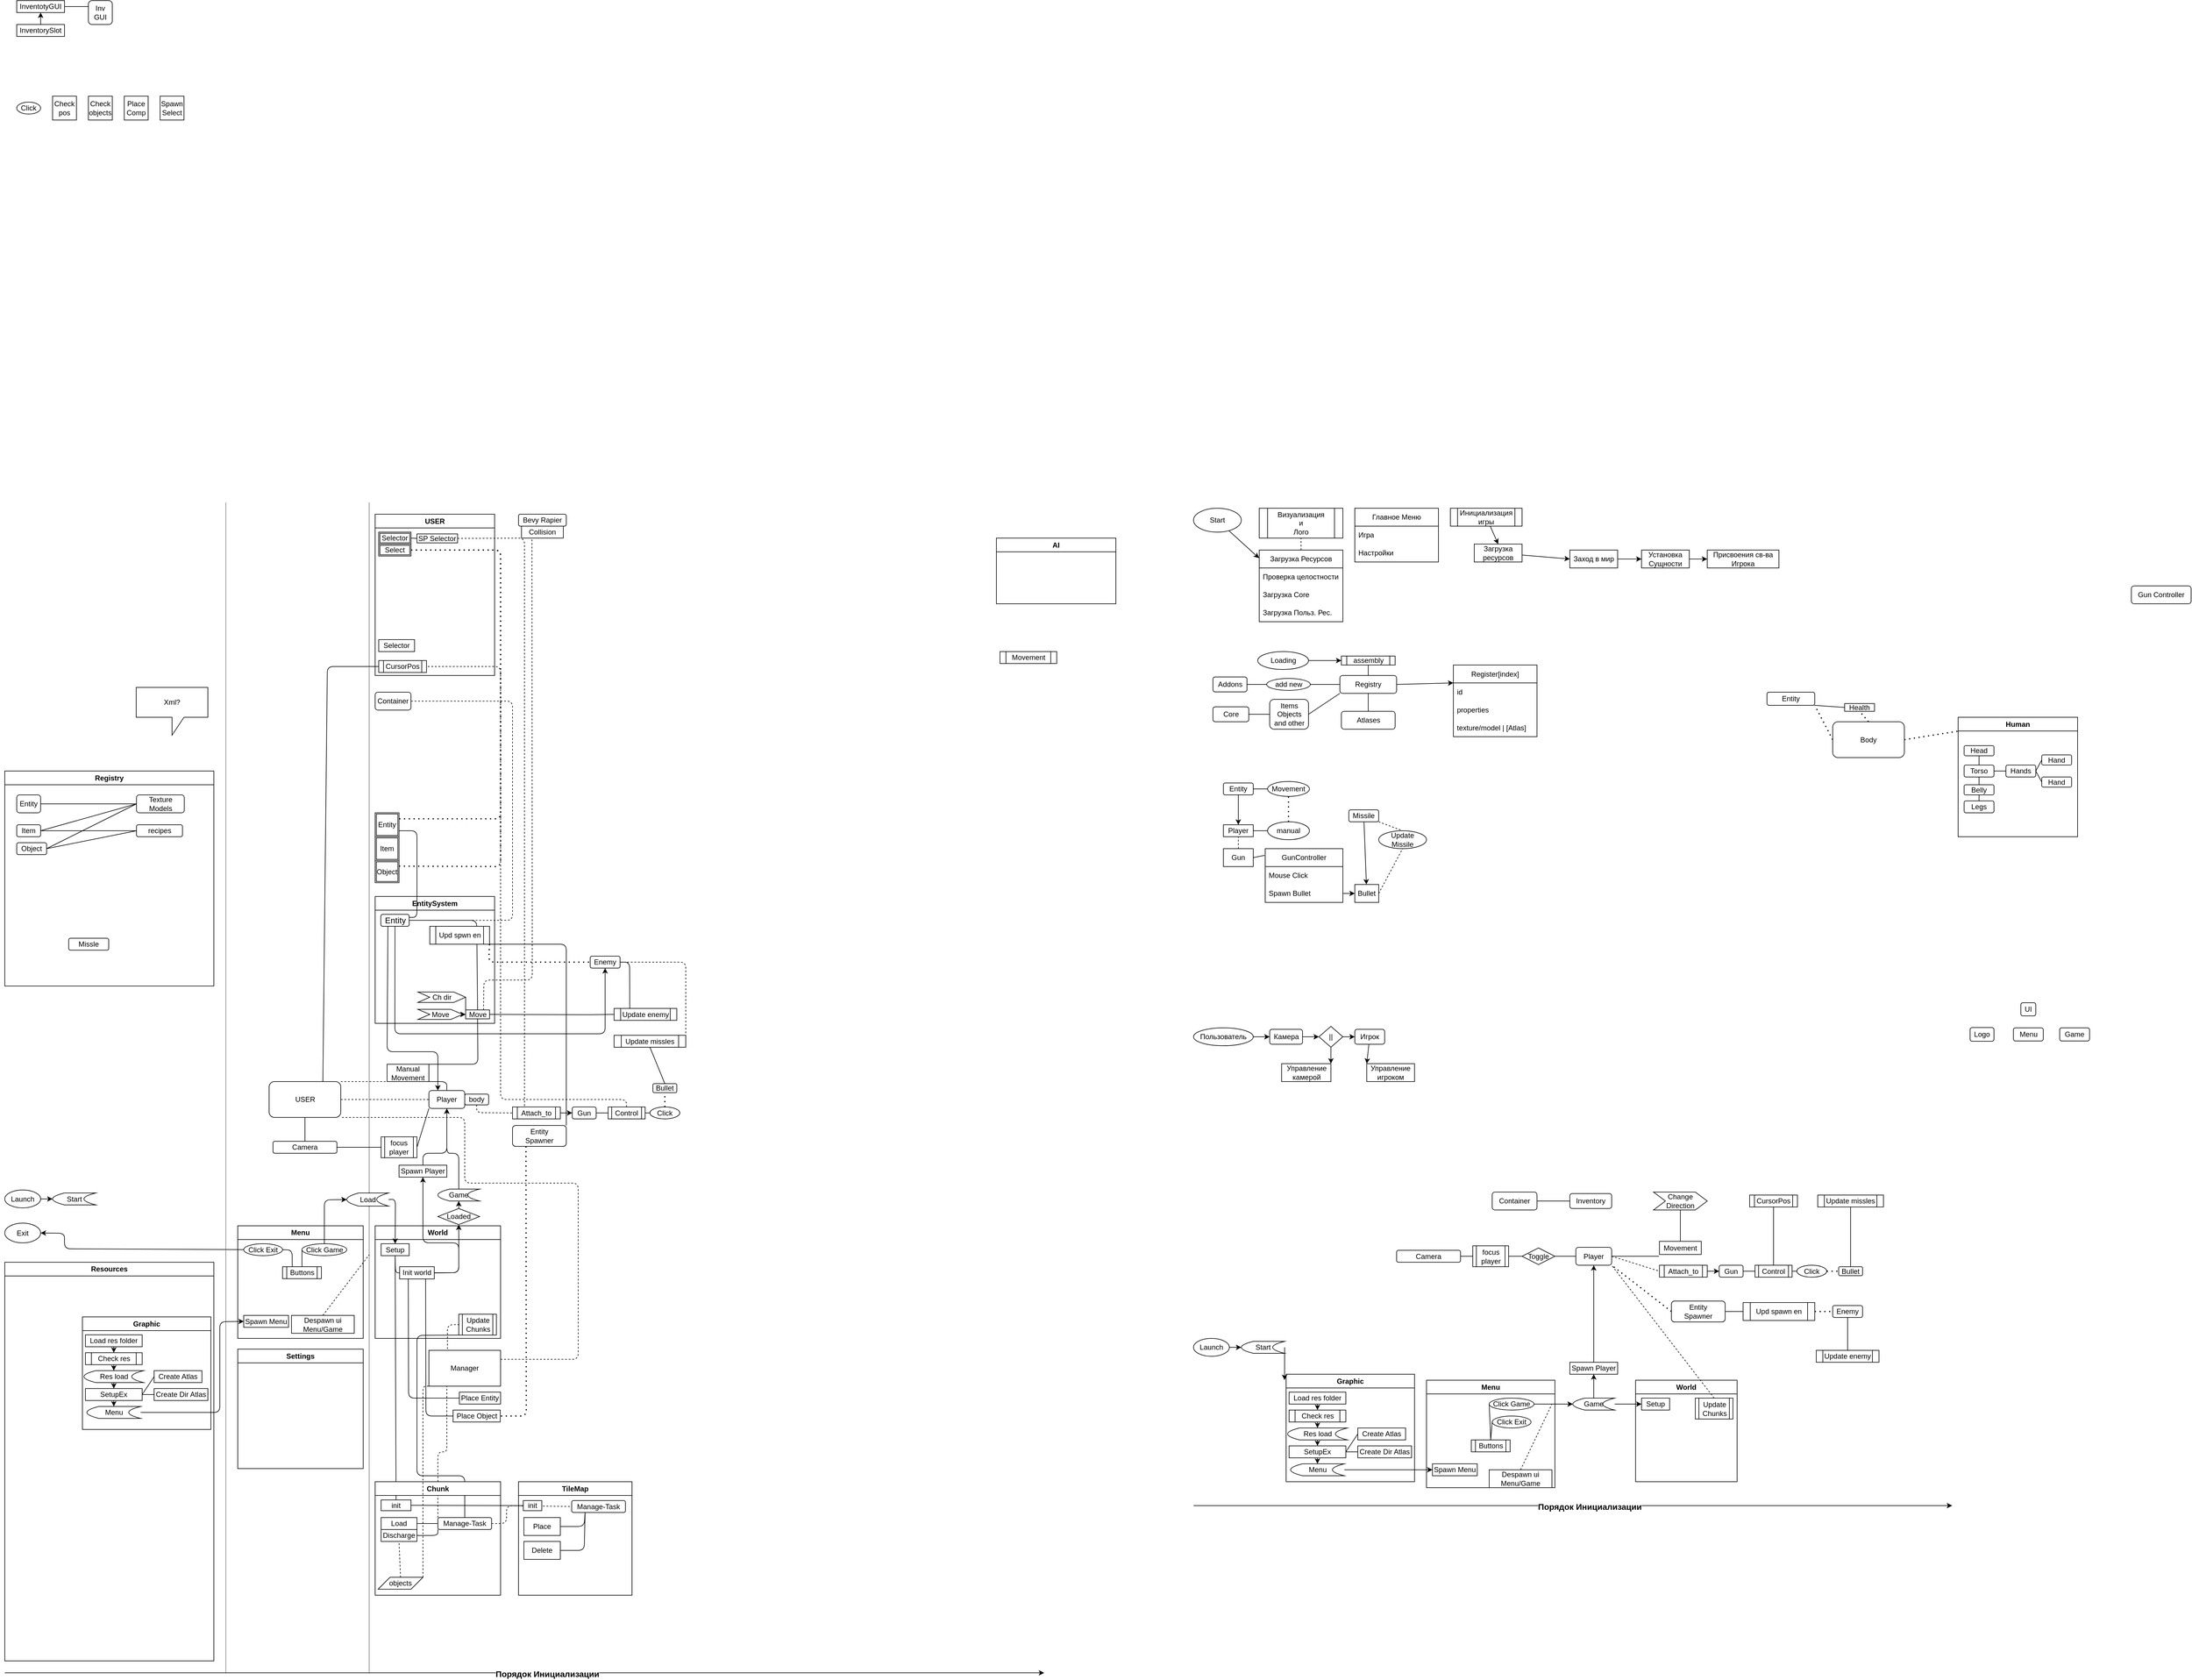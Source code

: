 <mxfile>
    <diagram id="v9HclS9J_wwdK3H5lna0" name="Страница 1">
        <mxGraphModel dx="2645" dy="2475" grid="1" gridSize="10" guides="1" tooltips="1" connect="1" arrows="1" fold="1" page="1" pageScale="1" pageWidth="2000" pageHeight="2000" math="0" shadow="0">
            <root>
                <mxCell id="0"/>
                <mxCell id="1" parent="0"/>
                <mxCell id="429" value="" style="endArrow=none;dashed=1;html=1;exitX=0;exitY=0;exitDx=0;exitDy=0;" parent="1" source="421" edge="1">
                    <mxGeometry width="50" height="50" relative="1" as="geometry">
                        <mxPoint x="-1232.5" y="1700" as="sourcePoint"/>
                        <mxPoint x="-1240" y="1480" as="targetPoint"/>
                        <Array as="points">
                            <mxPoint x="-1255" y="1590"/>
                            <mxPoint x="-1240" y="1590"/>
                        </Array>
                    </mxGeometry>
                </mxCell>
                <mxCell id="426" value="" style="endArrow=none;dashed=1;html=1;exitX=1;exitY=0.5;exitDx=0;exitDy=0;entryX=0;entryY=0.5;entryDx=0;entryDy=0;" parent="1" source="421" target="425" edge="1">
                    <mxGeometry width="50" height="50" relative="1" as="geometry">
                        <mxPoint x="-930" y="1400" as="sourcePoint"/>
                        <mxPoint x="-880" y="1350" as="targetPoint"/>
                        <Array as="points">
                            <mxPoint x="-1140" y="1710"/>
                            <mxPoint x="-1140" y="1680"/>
                        </Array>
                    </mxGeometry>
                </mxCell>
                <mxCell id="422" value="" style="endArrow=none;html=1;exitX=0.5;exitY=0;exitDx=0;exitDy=0;entryX=0;entryY=1;entryDx=0;entryDy=0;" parent="1" source="421" target="337" edge="1">
                    <mxGeometry width="50" height="50" relative="1" as="geometry">
                        <mxPoint x="-1140" y="1430" as="sourcePoint"/>
                        <mxPoint x="-1090" y="1380" as="targetPoint"/>
                        <Array as="points">
                            <mxPoint x="-1210" y="1630"/>
                            <mxPoint x="-1290" y="1630"/>
                            <mxPoint x="-1290" y="1395"/>
                        </Array>
                    </mxGeometry>
                </mxCell>
                <mxCell id="415" value="" style="endArrow=none;html=1;entryX=0.5;entryY=1;entryDx=0;entryDy=0;exitX=0.5;exitY=0;exitDx=0;exitDy=0;" parent="1" source="410" target="336" edge="1">
                    <mxGeometry width="50" height="50" relative="1" as="geometry">
                        <mxPoint x="-1400" y="1470" as="sourcePoint"/>
                        <mxPoint x="-1350" y="1420" as="targetPoint"/>
                    </mxGeometry>
                </mxCell>
                <mxCell id="491" value="" style="endArrow=none;html=1;dashed=1;dashPattern=1 1;" parent="1" edge="1">
                    <mxGeometry width="50" height="50" relative="1" as="geometry">
                        <mxPoint x="-1370" y="1960" as="sourcePoint"/>
                        <mxPoint x="-1370" as="targetPoint"/>
                    </mxGeometry>
                </mxCell>
                <mxCell id="43" style="edgeStyle=none;html=1;entryX=-0.002;entryY=0.113;entryDx=0;entryDy=0;entryPerimeter=0;" parent="1" source="10" target="39" edge="1">
                    <mxGeometry relative="1" as="geometry"/>
                </mxCell>
                <mxCell id="10" value="Start" style="ellipse;whiteSpace=wrap;html=1;" parent="1" vertex="1">
                    <mxGeometry x="10" y="10" width="80" height="40" as="geometry"/>
                </mxCell>
                <mxCell id="17" value="Player" style="rounded=0;whiteSpace=wrap;html=1;" parent="1" vertex="1">
                    <mxGeometry x="60" y="540" width="50" height="20" as="geometry"/>
                </mxCell>
                <mxCell id="18" value="Gun" style="rounded=0;whiteSpace=wrap;html=1;" parent="1" vertex="1">
                    <mxGeometry x="60" y="580" width="50" height="30" as="geometry"/>
                </mxCell>
                <mxCell id="19" value="" style="endArrow=none;dashed=1;html=1;entryX=0.5;entryY=1;entryDx=0;entryDy=0;exitX=0.5;exitY=0;exitDx=0;exitDy=0;" parent="1" source="18" target="17" edge="1">
                    <mxGeometry width="50" height="50" relative="1" as="geometry">
                        <mxPoint x="140" y="640" as="sourcePoint"/>
                        <mxPoint x="190" y="590" as="targetPoint"/>
                    </mxGeometry>
                </mxCell>
                <mxCell id="22" value="" style="endArrow=none;html=1;exitX=1;exitY=0.5;exitDx=0;exitDy=0;entryX=-0.009;entryY=0.125;entryDx=0;entryDy=0;entryPerimeter=0;" parent="1" source="18" target="25" edge="1">
                    <mxGeometry width="50" height="50" relative="1" as="geometry">
                        <mxPoint x="90" y="650" as="sourcePoint"/>
                        <mxPoint x="130" y="590" as="targetPoint"/>
                    </mxGeometry>
                </mxCell>
                <mxCell id="23" value="manual" style="ellipse;whiteSpace=wrap;html=1;" parent="1" vertex="1">
                    <mxGeometry x="134" y="535" width="70" height="30" as="geometry"/>
                </mxCell>
                <mxCell id="24" value="" style="endArrow=none;html=1;exitX=1;exitY=0.5;exitDx=0;exitDy=0;entryX=0;entryY=0.5;entryDx=0;entryDy=0;" parent="1" source="17" target="23" edge="1">
                    <mxGeometry width="50" height="50" relative="1" as="geometry">
                        <mxPoint x="120" y="650" as="sourcePoint"/>
                        <mxPoint x="170" y="600" as="targetPoint"/>
                    </mxGeometry>
                </mxCell>
                <mxCell id="25" value="GunController" style="swimlane;fontStyle=0;childLayout=stackLayout;horizontal=1;startSize=30;horizontalStack=0;resizeParent=1;resizeParentMax=0;resizeLast=0;collapsible=1;marginBottom=0;whiteSpace=wrap;html=1;" parent="1" vertex="1">
                    <mxGeometry x="130" y="580" width="130" height="90" as="geometry"/>
                </mxCell>
                <mxCell id="26" value="Mouse Click" style="text;strokeColor=none;fillColor=none;align=left;verticalAlign=middle;spacingLeft=4;spacingRight=4;overflow=hidden;points=[[0,0.5],[1,0.5]];portConstraint=eastwest;rotatable=0;whiteSpace=wrap;html=1;" parent="25" vertex="1">
                    <mxGeometry y="30" width="130" height="30" as="geometry"/>
                </mxCell>
                <mxCell id="27" value="Spawn Bullet" style="text;strokeColor=none;fillColor=none;align=left;verticalAlign=middle;spacingLeft=4;spacingRight=4;overflow=hidden;points=[[0,0.5],[1,0.5]];portConstraint=eastwest;rotatable=0;whiteSpace=wrap;html=1;" parent="25" vertex="1">
                    <mxGeometry y="60" width="130" height="30" as="geometry"/>
                </mxCell>
                <mxCell id="29" value="" style="endArrow=classic;html=1;exitX=1;exitY=0.5;exitDx=0;exitDy=0;entryX=0;entryY=0.5;entryDx=0;entryDy=0;" parent="1" source="27" target="30" edge="1">
                    <mxGeometry width="50" height="50" relative="1" as="geometry">
                        <mxPoint x="290" y="670" as="sourcePoint"/>
                        <mxPoint x="280" y="655" as="targetPoint"/>
                    </mxGeometry>
                </mxCell>
                <mxCell id="30" value="Bullet" style="rounded=0;whiteSpace=wrap;html=1;" parent="1" vertex="1">
                    <mxGeometry x="280" y="640" width="40" height="30" as="geometry"/>
                </mxCell>
                <mxCell id="32" style="edgeStyle=none;html=1;" parent="1" source="31" target="17" edge="1">
                    <mxGeometry relative="1" as="geometry"/>
                </mxCell>
                <mxCell id="31" value="Entity" style="rounded=1;whiteSpace=wrap;html=1;" parent="1" vertex="1">
                    <mxGeometry x="60" y="470" width="50" height="20" as="geometry"/>
                </mxCell>
                <mxCell id="34" style="edgeStyle=none;html=1;" parent="1" source="33" target="30" edge="1">
                    <mxGeometry relative="1" as="geometry"/>
                </mxCell>
                <mxCell id="33" value="Missile" style="rounded=1;whiteSpace=wrap;html=1;" parent="1" vertex="1">
                    <mxGeometry x="270" y="515" width="50" height="20" as="geometry"/>
                </mxCell>
                <mxCell id="35" value="Update&lt;br&gt;Missile" style="ellipse;whiteSpace=wrap;html=1;" parent="1" vertex="1">
                    <mxGeometry x="320" y="550" width="80" height="30" as="geometry"/>
                </mxCell>
                <mxCell id="36" value="" style="endArrow=none;dashed=1;html=1;exitX=1;exitY=1;exitDx=0;exitDy=0;entryX=0.5;entryY=0;entryDx=0;entryDy=0;" parent="1" source="33" target="35" edge="1">
                    <mxGeometry width="50" height="50" relative="1" as="geometry">
                        <mxPoint x="340" y="560" as="sourcePoint"/>
                        <mxPoint x="390" y="510" as="targetPoint"/>
                    </mxGeometry>
                </mxCell>
                <mxCell id="37" value="" style="endArrow=none;dashed=1;html=1;exitX=1;exitY=0.5;exitDx=0;exitDy=0;entryX=0.5;entryY=1;entryDx=0;entryDy=0;" parent="1" source="30" target="35" edge="1">
                    <mxGeometry width="50" height="50" relative="1" as="geometry">
                        <mxPoint x="370" y="670" as="sourcePoint"/>
                        <mxPoint x="420" y="620" as="targetPoint"/>
                    </mxGeometry>
                </mxCell>
                <mxCell id="39" value="Загрузка Ресурсов" style="swimlane;fontStyle=0;childLayout=stackLayout;horizontal=1;startSize=30;horizontalStack=0;resizeParent=1;resizeParentMax=0;resizeLast=0;collapsible=1;marginBottom=0;whiteSpace=wrap;html=1;" parent="1" vertex="1">
                    <mxGeometry x="120" y="80" width="140" height="120" as="geometry"/>
                </mxCell>
                <mxCell id="40" value="Проверка целостности" style="text;strokeColor=none;fillColor=none;align=left;verticalAlign=middle;spacingLeft=4;spacingRight=4;overflow=hidden;points=[[0,0.5],[1,0.5]];portConstraint=eastwest;rotatable=0;whiteSpace=wrap;html=1;" parent="39" vertex="1">
                    <mxGeometry y="30" width="140" height="30" as="geometry"/>
                </mxCell>
                <mxCell id="41" value="Загрузка Core" style="text;strokeColor=none;fillColor=none;align=left;verticalAlign=middle;spacingLeft=4;spacingRight=4;overflow=hidden;points=[[0,0.5],[1,0.5]];portConstraint=eastwest;rotatable=0;whiteSpace=wrap;html=1;" parent="39" vertex="1">
                    <mxGeometry y="60" width="140" height="30" as="geometry"/>
                </mxCell>
                <mxCell id="42" value="Загрузка Польз. Рес." style="text;strokeColor=none;fillColor=none;align=left;verticalAlign=middle;spacingLeft=4;spacingRight=4;overflow=hidden;points=[[0,0.5],[1,0.5]];portConstraint=eastwest;rotatable=0;whiteSpace=wrap;html=1;" parent="39" vertex="1">
                    <mxGeometry y="90" width="140" height="30" as="geometry"/>
                </mxCell>
                <mxCell id="55" value="Визуализация&lt;br&gt;и&lt;br&gt;Лого" style="shape=process;whiteSpace=wrap;html=1;backgroundOutline=1;" parent="1" vertex="1">
                    <mxGeometry x="120" y="10" width="140" height="50" as="geometry"/>
                </mxCell>
                <mxCell id="56" value="" style="endArrow=none;dashed=1;html=1;entryX=0.5;entryY=1;entryDx=0;entryDy=0;exitX=0.5;exitY=0;exitDx=0;exitDy=0;" parent="1" source="39" target="55" edge="1">
                    <mxGeometry width="50" height="50" relative="1" as="geometry">
                        <mxPoint x="340" y="110" as="sourcePoint"/>
                        <mxPoint x="390" y="60" as="targetPoint"/>
                    </mxGeometry>
                </mxCell>
                <mxCell id="61" value="Главное Меню" style="swimlane;fontStyle=0;childLayout=stackLayout;horizontal=1;startSize=30;horizontalStack=0;resizeParent=1;resizeParentMax=0;resizeLast=0;collapsible=1;marginBottom=0;whiteSpace=wrap;html=1;" parent="1" vertex="1">
                    <mxGeometry x="280" y="10" width="140" height="90" as="geometry"/>
                </mxCell>
                <mxCell id="62" value="Игра" style="text;strokeColor=none;fillColor=none;align=left;verticalAlign=middle;spacingLeft=4;spacingRight=4;overflow=hidden;points=[[0,0.5],[1,0.5]];portConstraint=eastwest;rotatable=0;whiteSpace=wrap;html=1;" parent="61" vertex="1">
                    <mxGeometry y="30" width="140" height="30" as="geometry"/>
                </mxCell>
                <mxCell id="63" value="Настройки" style="text;strokeColor=none;fillColor=none;align=left;verticalAlign=middle;spacingLeft=4;spacingRight=4;overflow=hidden;points=[[0,0.5],[1,0.5]];portConstraint=eastwest;rotatable=0;whiteSpace=wrap;html=1;" parent="61" vertex="1">
                    <mxGeometry y="60" width="140" height="30" as="geometry"/>
                </mxCell>
                <mxCell id="77" style="edgeStyle=none;html=1;entryX=0.5;entryY=0;entryDx=0;entryDy=0;" parent="1" source="75" target="76" edge="1">
                    <mxGeometry relative="1" as="geometry"/>
                </mxCell>
                <mxCell id="75" value="Инициализация игры" style="shape=process;whiteSpace=wrap;html=1;backgroundOutline=1;" parent="1" vertex="1">
                    <mxGeometry x="440" y="10" width="120" height="30" as="geometry"/>
                </mxCell>
                <mxCell id="81" style="edgeStyle=none;html=1;entryX=0;entryY=0.5;entryDx=0;entryDy=0;" parent="1" source="76" target="78" edge="1">
                    <mxGeometry relative="1" as="geometry"/>
                </mxCell>
                <mxCell id="76" value="Загрузка ресурсов" style="rounded=0;whiteSpace=wrap;html=1;" parent="1" vertex="1">
                    <mxGeometry x="480" y="70" width="80" height="30" as="geometry"/>
                </mxCell>
                <mxCell id="82" style="edgeStyle=none;html=1;entryX=0;entryY=0.5;entryDx=0;entryDy=0;" parent="1" source="78" target="79" edge="1">
                    <mxGeometry relative="1" as="geometry"/>
                </mxCell>
                <mxCell id="78" value="Заход в мир" style="rounded=0;whiteSpace=wrap;html=1;" parent="1" vertex="1">
                    <mxGeometry x="640" y="80" width="80" height="30" as="geometry"/>
                </mxCell>
                <mxCell id="83" style="edgeStyle=none;html=1;entryX=0;entryY=0.5;entryDx=0;entryDy=0;" parent="1" source="79" target="80" edge="1">
                    <mxGeometry relative="1" as="geometry"/>
                </mxCell>
                <mxCell id="79" value="Установка&lt;br&gt;Сущности" style="rounded=0;whiteSpace=wrap;html=1;" parent="1" vertex="1">
                    <mxGeometry x="760" y="80" width="80" height="30" as="geometry"/>
                </mxCell>
                <mxCell id="80" value="Присвоения св-ва&lt;br&gt;Игрока" style="rounded=0;whiteSpace=wrap;html=1;" parent="1" vertex="1">
                    <mxGeometry x="870" y="80" width="120" height="30" as="geometry"/>
                </mxCell>
                <mxCell id="84" value="Gun Controller" style="rounded=1;whiteSpace=wrap;html=1;" parent="1" vertex="1">
                    <mxGeometry x="1580" y="140" width="100" height="30" as="geometry"/>
                </mxCell>
                <mxCell id="88" style="edgeStyle=none;html=1;" parent="1" source="85" target="87" edge="1">
                    <mxGeometry relative="1" as="geometry"/>
                </mxCell>
                <mxCell id="85" value="Пользователь" style="ellipse;whiteSpace=wrap;html=1;" parent="1" vertex="1">
                    <mxGeometry x="10" y="880" width="100" height="30" as="geometry"/>
                </mxCell>
                <mxCell id="90" style="edgeStyle=none;html=1;entryX=0;entryY=0.5;entryDx=0;entryDy=0;" parent="1" source="87" target="89" edge="1">
                    <mxGeometry relative="1" as="geometry"/>
                </mxCell>
                <mxCell id="87" value="Камера" style="rounded=1;whiteSpace=wrap;html=1;" parent="1" vertex="1">
                    <mxGeometry x="137.5" y="882.5" width="55" height="25" as="geometry"/>
                </mxCell>
                <mxCell id="92" style="edgeStyle=none;html=1;entryX=1;entryY=0;entryDx=0;entryDy=0;" parent="1" source="89" target="91" edge="1">
                    <mxGeometry relative="1" as="geometry"/>
                </mxCell>
                <mxCell id="94" style="edgeStyle=none;html=1;entryX=0;entryY=0.5;entryDx=0;entryDy=0;" parent="1" source="89" target="93" edge="1">
                    <mxGeometry relative="1" as="geometry"/>
                </mxCell>
                <mxCell id="89" value="||" style="rhombus;whiteSpace=wrap;html=1;" parent="1" vertex="1">
                    <mxGeometry x="220" y="877.5" width="40" height="35" as="geometry"/>
                </mxCell>
                <mxCell id="91" value="Управление камерой" style="rounded=0;whiteSpace=wrap;html=1;" parent="1" vertex="1">
                    <mxGeometry x="157.5" y="940" width="82.5" height="30" as="geometry"/>
                </mxCell>
                <mxCell id="96" style="edgeStyle=none;html=1;entryX=0;entryY=0;entryDx=0;entryDy=0;" parent="1" source="93" target="95" edge="1">
                    <mxGeometry relative="1" as="geometry"/>
                </mxCell>
                <mxCell id="93" value="Игрок" style="rounded=1;whiteSpace=wrap;html=1;" parent="1" vertex="1">
                    <mxGeometry x="280" y="882.5" width="50" height="25" as="geometry"/>
                </mxCell>
                <mxCell id="95" value="Управление игроком" style="rounded=0;whiteSpace=wrap;html=1;" parent="1" vertex="1">
                    <mxGeometry x="300" y="940" width="80" height="30" as="geometry"/>
                </mxCell>
                <mxCell id="98" value="Container" style="rounded=1;whiteSpace=wrap;html=1;" parent="1" vertex="1">
                    <mxGeometry x="510" y="1155" width="75" height="30" as="geometry"/>
                </mxCell>
                <mxCell id="99" value="Inventory" style="rounded=1;whiteSpace=wrap;html=1;" parent="1" vertex="1">
                    <mxGeometry x="640" y="1157.5" width="70" height="25" as="geometry"/>
                </mxCell>
                <mxCell id="100" value="Player" style="rounded=1;whiteSpace=wrap;html=1;" parent="1" vertex="1">
                    <mxGeometry x="650" y="1247.5" width="60" height="30" as="geometry"/>
                </mxCell>
                <mxCell id="102" value="" style="endArrow=none;html=1;exitX=1;exitY=0.5;exitDx=0;exitDy=0;entryX=0;entryY=0.5;entryDx=0;entryDy=0;" parent="1" source="98" target="99" edge="1">
                    <mxGeometry width="50" height="50" relative="1" as="geometry">
                        <mxPoint x="595" y="1167.5" as="sourcePoint"/>
                        <mxPoint x="645" y="1117.5" as="targetPoint"/>
                    </mxGeometry>
                </mxCell>
                <mxCell id="103" value="Movement" style="rounded=0;whiteSpace=wrap;html=1;" parent="1" vertex="1">
                    <mxGeometry x="790" y="1237.5" width="70" height="22" as="geometry"/>
                </mxCell>
                <mxCell id="106" value="" style="endArrow=none;html=1;exitX=1;exitY=0.5;exitDx=0;exitDy=0;entryX=-0.011;entryY=1.136;entryDx=0;entryDy=0;entryPerimeter=0;" parent="1" source="100" target="103" edge="1">
                    <mxGeometry width="50" height="50" relative="1" as="geometry">
                        <mxPoint x="720" y="1310" as="sourcePoint"/>
                        <mxPoint x="770" y="1260" as="targetPoint"/>
                    </mxGeometry>
                </mxCell>
                <mxCell id="107" value="Gun" style="rounded=1;whiteSpace=wrap;html=1;" parent="1" vertex="1">
                    <mxGeometry x="890" y="1277.5" width="40" height="20" as="geometry"/>
                </mxCell>
                <mxCell id="108" value="" style="endArrow=classic;html=1;entryX=0;entryY=0.5;entryDx=0;entryDy=0;exitX=1;exitY=0.5;exitDx=0;exitDy=0;" parent="1" source="127" target="107" edge="1">
                    <mxGeometry width="50" height="50" relative="1" as="geometry">
                        <mxPoint x="860" y="1287.5" as="sourcePoint"/>
                        <mxPoint x="790" y="1330" as="targetPoint"/>
                    </mxGeometry>
                </mxCell>
                <mxCell id="109" value="" style="endArrow=none;dashed=1;html=1;exitX=1;exitY=0.5;exitDx=0;exitDy=0;entryX=0;entryY=0.5;entryDx=0;entryDy=0;" parent="1" source="100" target="127" edge="1">
                    <mxGeometry width="50" height="50" relative="1" as="geometry">
                        <mxPoint x="770" y="1370" as="sourcePoint"/>
                        <mxPoint x="770" y="1290" as="targetPoint"/>
                    </mxGeometry>
                </mxCell>
                <mxCell id="111" value="Upd spawn en" style="shape=process;whiteSpace=wrap;html=1;backgroundOutline=1;" parent="1" vertex="1">
                    <mxGeometry x="930" y="1340" width="120" height="30" as="geometry"/>
                </mxCell>
                <mxCell id="113" value="Click" style="ellipse;whiteSpace=wrap;html=1;" parent="1" vertex="1">
                    <mxGeometry x="1020" y="1277.5" width="50" height="20" as="geometry"/>
                </mxCell>
                <mxCell id="114" value="" style="endArrow=none;html=1;exitX=1;exitY=0.5;exitDx=0;exitDy=0;entryX=0;entryY=0.5;entryDx=0;entryDy=0;" parent="1" source="107" target="130" edge="1">
                    <mxGeometry width="50" height="50" relative="1" as="geometry">
                        <mxPoint x="1010" y="1370" as="sourcePoint"/>
                        <mxPoint x="950" y="1280" as="targetPoint"/>
                    </mxGeometry>
                </mxCell>
                <mxCell id="115" value="Bullet" style="rounded=1;whiteSpace=wrap;html=1;" parent="1" vertex="1">
                    <mxGeometry x="1090" y="1280" width="40" height="15" as="geometry"/>
                </mxCell>
                <mxCell id="118" value="" style="endArrow=none;html=1;exitX=0.5;exitY=0;exitDx=0;exitDy=0;entryX=0.5;entryY=1;entryDx=0;entryDy=0;" parent="1" source="115" target="119" edge="1">
                    <mxGeometry width="50" height="50" relative="1" as="geometry">
                        <mxPoint x="1125" y="1270" as="sourcePoint"/>
                        <mxPoint x="1105" y="1240" as="targetPoint"/>
                    </mxGeometry>
                </mxCell>
                <mxCell id="119" value="Update missles" style="shape=process;whiteSpace=wrap;html=1;backgroundOutline=1;" parent="1" vertex="1">
                    <mxGeometry x="1055" y="1160" width="110" height="20" as="geometry"/>
                </mxCell>
                <mxCell id="120" value="" style="endArrow=none;dashed=1;html=1;dashPattern=1 3;strokeWidth=2;exitX=1;exitY=0.5;exitDx=0;exitDy=0;entryX=0;entryY=0.5;entryDx=0;entryDy=0;" parent="1" source="113" target="115" edge="1">
                    <mxGeometry width="50" height="50" relative="1" as="geometry">
                        <mxPoint x="1095" y="1307.5" as="sourcePoint"/>
                        <mxPoint x="985" y="1210" as="targetPoint"/>
                    </mxGeometry>
                </mxCell>
                <mxCell id="122" value="" style="endArrow=none;dashed=1;html=1;dashPattern=1 3;strokeWidth=2;exitX=1;exitY=0.5;exitDx=0;exitDy=0;entryX=0;entryY=0.5;entryDx=0;entryDy=0;" parent="1" source="111" target="123" edge="1">
                    <mxGeometry width="50" height="50" relative="1" as="geometry">
                        <mxPoint x="1100" y="1370" as="sourcePoint"/>
                        <mxPoint x="1090" y="1355" as="targetPoint"/>
                    </mxGeometry>
                </mxCell>
                <mxCell id="123" value="Enemy" style="rounded=1;whiteSpace=wrap;html=1;" parent="1" vertex="1">
                    <mxGeometry x="1080" y="1345" width="50" height="20" as="geometry"/>
                </mxCell>
                <mxCell id="125" value="Update enemy" style="shape=process;whiteSpace=wrap;html=1;backgroundOutline=1;" parent="1" vertex="1">
                    <mxGeometry x="1052.5" y="1420" width="105" height="20" as="geometry"/>
                </mxCell>
                <mxCell id="126" value="" style="endArrow=none;html=1;entryX=0.5;entryY=1;entryDx=0;entryDy=0;exitX=0.5;exitY=0;exitDx=0;exitDy=0;" parent="1" source="125" target="123" edge="1">
                    <mxGeometry width="50" height="50" relative="1" as="geometry">
                        <mxPoint x="770" y="1490" as="sourcePoint"/>
                        <mxPoint x="820" y="1440" as="targetPoint"/>
                    </mxGeometry>
                </mxCell>
                <mxCell id="127" value="Attach_to" style="shape=process;whiteSpace=wrap;html=1;backgroundOutline=1;" parent="1" vertex="1">
                    <mxGeometry x="790" y="1277.5" width="80" height="20" as="geometry"/>
                </mxCell>
                <mxCell id="128" value="Change&lt;br&gt;Direction" style="shape=step;perimeter=stepPerimeter;whiteSpace=wrap;html=1;fixedSize=1;" parent="1" vertex="1">
                    <mxGeometry x="780" y="1155" width="90" height="30" as="geometry"/>
                </mxCell>
                <mxCell id="129" value="" style="endArrow=none;html=1;exitX=0.5;exitY=0;exitDx=0;exitDy=0;entryX=0.5;entryY=1;entryDx=0;entryDy=0;" parent="1" source="103" target="128" edge="1">
                    <mxGeometry width="50" height="50" relative="1" as="geometry">
                        <mxPoint x="820" y="1240" as="sourcePoint"/>
                        <mxPoint x="870" y="1190" as="targetPoint"/>
                    </mxGeometry>
                </mxCell>
                <mxCell id="130" value="Control" style="shape=process;whiteSpace=wrap;html=1;backgroundOutline=1;" parent="1" vertex="1">
                    <mxGeometry x="950" y="1277.5" width="62" height="20" as="geometry"/>
                </mxCell>
                <mxCell id="131" value="" style="endArrow=none;html=1;exitX=1;exitY=0.5;exitDx=0;exitDy=0;entryX=0;entryY=0.5;entryDx=0;entryDy=0;" parent="1" source="130" target="113" edge="1">
                    <mxGeometry width="50" height="50" relative="1" as="geometry">
                        <mxPoint x="1050" y="1360" as="sourcePoint"/>
                        <mxPoint x="1100" y="1310" as="targetPoint"/>
                    </mxGeometry>
                </mxCell>
                <mxCell id="132" value="Launch" style="ellipse;whiteSpace=wrap;html=1;" parent="1" vertex="1">
                    <mxGeometry x="10" y="1400" width="60" height="30" as="geometry"/>
                </mxCell>
                <mxCell id="135" value="Start" style="shape=dataStorage;whiteSpace=wrap;html=1;fixedSize=1;" parent="1" vertex="1">
                    <mxGeometry x="90" y="1405" width="72.5" height="20" as="geometry"/>
                </mxCell>
                <mxCell id="136" value="Graphic" style="swimlane;whiteSpace=wrap;html=1;" parent="1" vertex="1">
                    <mxGeometry x="165" y="1460" width="215" height="180" as="geometry"/>
                </mxCell>
                <mxCell id="138" value="Load res folder" style="rounded=0;whiteSpace=wrap;html=1;" parent="136" vertex="1">
                    <mxGeometry x="5" y="30" width="95" height="20" as="geometry"/>
                </mxCell>
                <mxCell id="142" style="edgeStyle=none;html=1;" parent="136" source="139" target="141" edge="1">
                    <mxGeometry relative="1" as="geometry"/>
                </mxCell>
                <mxCell id="139" value="Check res" style="shape=process;whiteSpace=wrap;html=1;backgroundOutline=1;" parent="136" vertex="1">
                    <mxGeometry x="5" y="60" width="95" height="20" as="geometry"/>
                </mxCell>
                <mxCell id="140" value="" style="endArrow=classic;html=1;exitX=0.5;exitY=1;exitDx=0;exitDy=0;entryX=0.5;entryY=0;entryDx=0;entryDy=0;" parent="136" source="138" target="139" edge="1">
                    <mxGeometry width="50" height="50" relative="1" as="geometry">
                        <mxPoint x="90" y="140" as="sourcePoint"/>
                        <mxPoint x="140" y="90" as="targetPoint"/>
                    </mxGeometry>
                </mxCell>
                <mxCell id="144" style="edgeStyle=none;html=1;" parent="136" source="141" target="143" edge="1">
                    <mxGeometry relative="1" as="geometry"/>
                </mxCell>
                <mxCell id="141" value="Res load" style="shape=dataStorage;whiteSpace=wrap;html=1;fixedSize=1;" parent="136" vertex="1">
                    <mxGeometry x="2.5" y="90" width="100" height="20" as="geometry"/>
                </mxCell>
                <mxCell id="154" style="edgeStyle=none;html=1;entryX=0.5;entryY=0;entryDx=0;entryDy=0;" parent="136" source="143" target="153" edge="1">
                    <mxGeometry relative="1" as="geometry"/>
                </mxCell>
                <mxCell id="143" value="SetupEx" style="rounded=0;whiteSpace=wrap;html=1;" parent="136" vertex="1">
                    <mxGeometry x="5" y="120" width="95" height="20" as="geometry"/>
                </mxCell>
                <mxCell id="145" value="Create Atlas" style="rounded=0;whiteSpace=wrap;html=1;" parent="136" vertex="1">
                    <mxGeometry x="120" y="90" width="80" height="20" as="geometry"/>
                </mxCell>
                <mxCell id="146" value="Create Dir Atlas" style="rounded=0;whiteSpace=wrap;html=1;" parent="136" vertex="1">
                    <mxGeometry x="120" y="120" width="90" height="20" as="geometry"/>
                </mxCell>
                <mxCell id="148" value="" style="endArrow=none;html=1;exitX=1;exitY=0.5;exitDx=0;exitDy=0;entryX=0;entryY=0.5;entryDx=0;entryDy=0;" parent="136" source="143" target="145" edge="1">
                    <mxGeometry width="50" height="50" relative="1" as="geometry">
                        <mxPoint x="90" y="260" as="sourcePoint"/>
                        <mxPoint x="140" y="210" as="targetPoint"/>
                    </mxGeometry>
                </mxCell>
                <mxCell id="149" value="" style="endArrow=none;html=1;exitX=1;exitY=0.5;exitDx=0;exitDy=0;entryX=0;entryY=0.5;entryDx=0;entryDy=0;" parent="136" source="143" target="146" edge="1">
                    <mxGeometry width="50" height="50" relative="1" as="geometry">
                        <mxPoint x="90" y="270" as="sourcePoint"/>
                        <mxPoint x="140" y="220" as="targetPoint"/>
                    </mxGeometry>
                </mxCell>
                <mxCell id="153" value="Menu" style="shape=dataStorage;whiteSpace=wrap;html=1;fixedSize=1;" parent="136" vertex="1">
                    <mxGeometry x="7.5" y="150" width="90" height="20" as="geometry"/>
                </mxCell>
                <mxCell id="150" value="" style="endArrow=classic;html=1;exitX=1;exitY=0.5;exitDx=0;exitDy=0;entryX=0;entryY=0.5;entryDx=0;entryDy=0;" parent="1" source="132" target="135" edge="1">
                    <mxGeometry width="50" height="50" relative="1" as="geometry">
                        <mxPoint x="70" y="1560" as="sourcePoint"/>
                        <mxPoint x="50" y="1470" as="targetPoint"/>
                    </mxGeometry>
                </mxCell>
                <mxCell id="152" value="" style="endArrow=classic;html=1;exitX=1;exitY=0.5;exitDx=0;exitDy=0;entryX=-0.012;entryY=0.054;entryDx=0;entryDy=0;entryPerimeter=0;" parent="1" source="135" target="136" edge="1">
                    <mxGeometry width="50" height="50" relative="1" as="geometry">
                        <mxPoint x="90" y="1570" as="sourcePoint"/>
                        <mxPoint x="140" y="1520" as="targetPoint"/>
                    </mxGeometry>
                </mxCell>
                <mxCell id="155" value="" style="endArrow=classic;html=1;exitX=1;exitY=0.5;exitDx=0;exitDy=0;entryX=0;entryY=0.5;entryDx=0;entryDy=0;" parent="1" source="153" target="159" edge="1">
                    <mxGeometry width="50" height="50" relative="1" as="geometry">
                        <mxPoint x="430" y="1610" as="sourcePoint"/>
                        <mxPoint x="400" y="1620" as="targetPoint"/>
                    </mxGeometry>
                </mxCell>
                <mxCell id="156" value="Menu" style="swimlane;whiteSpace=wrap;html=1;" parent="1" vertex="1">
                    <mxGeometry x="400" y="1470" width="215" height="180" as="geometry"/>
                </mxCell>
                <mxCell id="157" value="Click Game" style="ellipse;whiteSpace=wrap;html=1;" parent="156" vertex="1">
                    <mxGeometry x="105" y="30" width="75" height="20" as="geometry"/>
                </mxCell>
                <mxCell id="158" value="Click Exit" style="ellipse;whiteSpace=wrap;html=1;" parent="156" vertex="1">
                    <mxGeometry x="110" y="60" width="65" height="20" as="geometry"/>
                </mxCell>
                <mxCell id="159" value="Spawn Menu" style="rounded=0;whiteSpace=wrap;html=1;" parent="156" vertex="1">
                    <mxGeometry x="10" y="140" width="75" height="20" as="geometry"/>
                </mxCell>
                <mxCell id="160" value="Buttons" style="shape=process;whiteSpace=wrap;html=1;backgroundOutline=1;" parent="156" vertex="1">
                    <mxGeometry x="75" y="100" width="65" height="20" as="geometry"/>
                </mxCell>
                <mxCell id="161" value="" style="endArrow=none;html=1;exitX=0.5;exitY=0;exitDx=0;exitDy=0;entryX=0;entryY=0.5;entryDx=0;entryDy=0;" parent="156" source="160" target="157" edge="1">
                    <mxGeometry width="50" height="50" relative="1" as="geometry">
                        <mxPoint x="95" y="120" as="sourcePoint"/>
                        <mxPoint x="145" y="70" as="targetPoint"/>
                    </mxGeometry>
                </mxCell>
                <mxCell id="162" value="" style="endArrow=none;html=1;exitX=0.5;exitY=0;exitDx=0;exitDy=0;entryX=0;entryY=0.5;entryDx=0;entryDy=0;" parent="156" source="160" target="158" edge="1">
                    <mxGeometry width="50" height="50" relative="1" as="geometry">
                        <mxPoint x="125" y="180" as="sourcePoint"/>
                        <mxPoint x="175" y="130" as="targetPoint"/>
                    </mxGeometry>
                </mxCell>
                <mxCell id="166" value="Despawn ui&lt;br&gt;Menu/Game" style="rounded=0;whiteSpace=wrap;html=1;" parent="156" vertex="1">
                    <mxGeometry x="105" y="150" width="105" height="30" as="geometry"/>
                </mxCell>
                <mxCell id="163" value="Game" style="shape=dataStorage;whiteSpace=wrap;html=1;fixedSize=1;" parent="1" vertex="1">
                    <mxGeometry x="645" y="1500" width="70" height="20" as="geometry"/>
                </mxCell>
                <mxCell id="164" value="" style="endArrow=classic;html=1;exitX=1;exitY=0.5;exitDx=0;exitDy=0;entryX=0;entryY=0.5;entryDx=0;entryDy=0;" parent="1" source="157" target="163" edge="1">
                    <mxGeometry width="50" height="50" relative="1" as="geometry">
                        <mxPoint x="370" y="1800" as="sourcePoint"/>
                        <mxPoint x="420" y="1750" as="targetPoint"/>
                    </mxGeometry>
                </mxCell>
                <mxCell id="167" value="" style="endArrow=none;dashed=1;html=1;exitX=0.5;exitY=0;exitDx=0;exitDy=0;" parent="1" source="166" edge="1">
                    <mxGeometry width="50" height="50" relative="1" as="geometry">
                        <mxPoint x="420" y="1830" as="sourcePoint"/>
                        <mxPoint x="610" y="1510" as="targetPoint"/>
                    </mxGeometry>
                </mxCell>
                <mxCell id="168" value="Spawn Player" style="rounded=0;whiteSpace=wrap;html=1;" parent="1" vertex="1">
                    <mxGeometry x="640" y="1440" width="80" height="20" as="geometry"/>
                </mxCell>
                <mxCell id="169" value="Camera" style="rounded=1;whiteSpace=wrap;html=1;" parent="1" vertex="1">
                    <mxGeometry x="350" y="1252.5" width="107" height="20" as="geometry"/>
                </mxCell>
                <mxCell id="171" value="" style="endArrow=none;html=1;exitX=1;exitY=0.5;exitDx=0;exitDy=0;entryX=0;entryY=0.5;entryDx=0;entryDy=0;" parent="1" source="169" target="173" edge="1">
                    <mxGeometry width="50" height="50" relative="1" as="geometry">
                        <mxPoint x="-60" y="1577" as="sourcePoint"/>
                        <mxPoint x="410" y="1277" as="targetPoint"/>
                    </mxGeometry>
                </mxCell>
                <mxCell id="172" value="" style="endArrow=classic;html=1;exitX=0.5;exitY=0;exitDx=0;exitDy=0;entryX=0.5;entryY=1;entryDx=0;entryDy=0;" parent="1" source="163" target="168" edge="1">
                    <mxGeometry width="50" height="50" relative="1" as="geometry">
                        <mxPoint x="480" y="1640" as="sourcePoint"/>
                        <mxPoint x="530" y="1590" as="targetPoint"/>
                    </mxGeometry>
                </mxCell>
                <mxCell id="173" value="focus&lt;br&gt;player" style="shape=process;whiteSpace=wrap;html=1;backgroundOutline=1;" parent="1" vertex="1">
                    <mxGeometry x="477.5" y="1245" width="60" height="35" as="geometry"/>
                </mxCell>
                <mxCell id="174" value="" style="endArrow=classic;html=1;exitX=0.5;exitY=0;exitDx=0;exitDy=0;entryX=0.5;entryY=1;entryDx=0;entryDy=0;" parent="1" source="168" target="100" edge="1">
                    <mxGeometry width="50" height="50" relative="1" as="geometry">
                        <mxPoint x="690" y="1420" as="sourcePoint"/>
                        <mxPoint x="740" y="1370" as="targetPoint"/>
                    </mxGeometry>
                </mxCell>
                <mxCell id="175" value="" style="endArrow=none;html=1;exitX=1;exitY=0.5;exitDx=0;exitDy=0;entryX=0;entryY=0.5;entryDx=0;entryDy=0;" parent="1" source="173" target="178" edge="1">
                    <mxGeometry width="50" height="50" relative="1" as="geometry">
                        <mxPoint x="590" y="1264.5" as="sourcePoint"/>
                        <mxPoint x="640" y="1214.5" as="targetPoint"/>
                    </mxGeometry>
                </mxCell>
                <mxCell id="176" value="" style="endArrow=none;html=1;exitX=0.5;exitY=0;exitDx=0;exitDy=0;entryX=0.5;entryY=1;entryDx=0;entryDy=0;" parent="1" source="130" target="177" edge="1">
                    <mxGeometry width="50" height="50" relative="1" as="geometry">
                        <mxPoint x="960" y="1240" as="sourcePoint"/>
                        <mxPoint x="1010" y="1190" as="targetPoint"/>
                    </mxGeometry>
                </mxCell>
                <mxCell id="177" value="CursorPos" style="shape=process;whiteSpace=wrap;html=1;backgroundOutline=1;" parent="1" vertex="1">
                    <mxGeometry x="941" y="1160" width="80" height="20" as="geometry"/>
                </mxCell>
                <mxCell id="178" value="Toggle" style="rhombus;whiteSpace=wrap;html=1;" parent="1" vertex="1">
                    <mxGeometry x="560" y="1248.5" width="55" height="28" as="geometry"/>
                </mxCell>
                <mxCell id="180" value="" style="endArrow=none;html=1;exitX=1;exitY=0.5;exitDx=0;exitDy=0;entryX=0;entryY=0.5;entryDx=0;entryDy=0;" parent="1" source="178" target="100" edge="1">
                    <mxGeometry width="50" height="50" relative="1" as="geometry">
                        <mxPoint x="610" y="1410" as="sourcePoint"/>
                        <mxPoint x="660" y="1360" as="targetPoint"/>
                    </mxGeometry>
                </mxCell>
                <mxCell id="181" value="World" style="swimlane;whiteSpace=wrap;html=1;" parent="1" vertex="1">
                    <mxGeometry x="750" y="1470" width="170" height="170" as="geometry"/>
                </mxCell>
                <mxCell id="182" value="Setup" style="rounded=0;whiteSpace=wrap;html=1;" parent="181" vertex="1">
                    <mxGeometry x="10" y="30" width="47" height="20" as="geometry"/>
                </mxCell>
                <mxCell id="184" value="Update&lt;br&gt;Chunks" style="shape=process;whiteSpace=wrap;html=1;backgroundOutline=1;" parent="181" vertex="1">
                    <mxGeometry x="100" y="30" width="63" height="35" as="geometry"/>
                </mxCell>
                <mxCell id="183" value="" style="endArrow=classic;html=1;exitX=1;exitY=0.5;exitDx=0;exitDy=0;entryX=0;entryY=0.5;entryDx=0;entryDy=0;" parent="1" source="163" target="182" edge="1">
                    <mxGeometry width="50" height="50" relative="1" as="geometry">
                        <mxPoint x="670" y="1590" as="sourcePoint"/>
                        <mxPoint x="720" y="1540" as="targetPoint"/>
                    </mxGeometry>
                </mxCell>
                <mxCell id="185" value="" style="endArrow=none;dashed=1;html=1;entryX=1;entryY=1;entryDx=0;entryDy=0;exitX=0.5;exitY=0;exitDx=0;exitDy=0;" parent="1" source="184" target="100" edge="1">
                    <mxGeometry width="50" height="50" relative="1" as="geometry">
                        <mxPoint x="730" y="1440" as="sourcePoint"/>
                        <mxPoint x="780" y="1390" as="targetPoint"/>
                    </mxGeometry>
                </mxCell>
                <mxCell id="186" value="Entity&lt;br&gt;Spawner" style="rounded=1;whiteSpace=wrap;html=1;" parent="1" vertex="1">
                    <mxGeometry x="810" y="1337.5" width="90" height="35" as="geometry"/>
                </mxCell>
                <mxCell id="187" value="" style="endArrow=none;html=1;exitX=1;exitY=0.5;exitDx=0;exitDy=0;entryX=0;entryY=0.5;entryDx=0;entryDy=0;" parent="1" source="186" target="111" edge="1">
                    <mxGeometry width="50" height="50" relative="1" as="geometry">
                        <mxPoint x="960" y="1430" as="sourcePoint"/>
                        <mxPoint x="1010" y="1380" as="targetPoint"/>
                    </mxGeometry>
                </mxCell>
                <mxCell id="189" value="" style="endArrow=none;dashed=1;html=1;dashPattern=1 3;strokeWidth=2;entryX=1;entryY=1;entryDx=0;entryDy=0;exitX=0;exitY=0.5;exitDx=0;exitDy=0;" parent="1" source="186" target="100" edge="1">
                    <mxGeometry width="50" height="50" relative="1" as="geometry">
                        <mxPoint x="950" y="1450" as="sourcePoint"/>
                        <mxPoint x="1000" y="1400" as="targetPoint"/>
                    </mxGeometry>
                </mxCell>
                <mxCell id="190" value="" style="endArrow=classic;html=1;" parent="1" edge="1">
                    <mxGeometry relative="1" as="geometry">
                        <mxPoint x="10" y="1680" as="sourcePoint"/>
                        <mxPoint x="1280" y="1680" as="targetPoint"/>
                    </mxGeometry>
                </mxCell>
                <mxCell id="192" value="Порядок Инициализации" style="edgeLabel;html=1;align=center;verticalAlign=middle;resizable=0;points=[];fontStyle=1;fontSize=14;" parent="190" vertex="1" connectable="0">
                    <mxGeometry x="0.043" y="-2" relative="1" as="geometry">
                        <mxPoint as="offset"/>
                    </mxGeometry>
                </mxCell>
                <mxCell id="269" value="Container" style="rounded=1;whiteSpace=wrap;html=1;" parent="1" vertex="1">
                    <mxGeometry x="-1360" y="318" width="60" height="30" as="geometry"/>
                </mxCell>
                <mxCell id="271" value="Player" style="rounded=1;whiteSpace=wrap;html=1;" parent="1" vertex="1">
                    <mxGeometry x="-1270" y="985" width="60" height="30" as="geometry"/>
                </mxCell>
                <mxCell id="275" value="Gun" style="rounded=1;whiteSpace=wrap;html=1;" parent="1" vertex="1">
                    <mxGeometry x="-1030" y="1012.5" width="40" height="20" as="geometry"/>
                </mxCell>
                <mxCell id="276" value="" style="endArrow=classic;html=1;entryX=0;entryY=0.5;entryDx=0;entryDy=0;exitX=1;exitY=0.5;exitDx=0;exitDy=0;" parent="1" source="289" target="275" edge="1">
                    <mxGeometry width="50" height="50" relative="1" as="geometry">
                        <mxPoint x="-1060" y="1022.5" as="sourcePoint"/>
                        <mxPoint x="-1130" y="1065" as="targetPoint"/>
                    </mxGeometry>
                </mxCell>
                <mxCell id="277" value="" style="endArrow=none;dashed=1;html=1;exitX=0.5;exitY=1;exitDx=0;exitDy=0;entryX=0;entryY=0.5;entryDx=0;entryDy=0;" parent="1" source="480" target="289" edge="1">
                    <mxGeometry width="50" height="50" relative="1" as="geometry">
                        <mxPoint x="-1150" y="1105" as="sourcePoint"/>
                        <mxPoint x="-1150" y="1025" as="targetPoint"/>
                        <Array as="points">
                            <mxPoint x="-1190" y="1022"/>
                        </Array>
                    </mxGeometry>
                </mxCell>
                <mxCell id="279" value="Click" style="ellipse;whiteSpace=wrap;html=1;" parent="1" vertex="1">
                    <mxGeometry x="-900" y="1012.5" width="50" height="20" as="geometry"/>
                </mxCell>
                <mxCell id="280" value="" style="endArrow=none;html=1;exitX=1;exitY=0.5;exitDx=0;exitDy=0;entryX=0;entryY=0.5;entryDx=0;entryDy=0;" parent="1" source="275" target="292" edge="1">
                    <mxGeometry width="50" height="50" relative="1" as="geometry">
                        <mxPoint x="-910" y="1105" as="sourcePoint"/>
                        <mxPoint x="-970" y="1015" as="targetPoint"/>
                    </mxGeometry>
                </mxCell>
                <mxCell id="281" value="Bullet" style="rounded=1;whiteSpace=wrap;html=1;" parent="1" vertex="1">
                    <mxGeometry x="-895" y="973.5" width="40" height="15" as="geometry"/>
                </mxCell>
                <mxCell id="282" value="" style="endArrow=none;html=1;exitX=0.5;exitY=0;exitDx=0;exitDy=0;entryX=0.5;entryY=1;entryDx=0;entryDy=0;" parent="1" source="281" target="283" edge="1">
                    <mxGeometry width="50" height="50" relative="1" as="geometry">
                        <mxPoint x="-795" y="1005" as="sourcePoint"/>
                        <mxPoint x="-815" y="975" as="targetPoint"/>
                    </mxGeometry>
                </mxCell>
                <mxCell id="283" value="Update missles" style="shape=process;whiteSpace=wrap;html=1;backgroundOutline=1;" parent="1" vertex="1">
                    <mxGeometry x="-960" y="892.5" width="120" height="20" as="geometry"/>
                </mxCell>
                <mxCell id="284" value="" style="endArrow=none;dashed=1;html=1;dashPattern=1 3;strokeWidth=2;exitX=0.5;exitY=0;exitDx=0;exitDy=0;entryX=0.5;entryY=1;entryDx=0;entryDy=0;" parent="1" source="279" target="281" edge="1">
                    <mxGeometry width="50" height="50" relative="1" as="geometry">
                        <mxPoint x="-825" y="1042.5" as="sourcePoint"/>
                        <mxPoint x="-935" y="945" as="targetPoint"/>
                    </mxGeometry>
                </mxCell>
                <mxCell id="285" value="" style="endArrow=none;dashed=1;html=1;dashPattern=1 3;strokeWidth=2;exitX=1;exitY=1;exitDx=0;exitDy=0;entryX=0;entryY=0.5;entryDx=0;entryDy=0;" parent="1" source="278" target="286" edge="1">
                    <mxGeometry width="50" height="50" relative="1" as="geometry">
                        <mxPoint x="-840" y="1076" as="sourcePoint"/>
                        <mxPoint x="-850" y="1061" as="targetPoint"/>
                        <Array as="points">
                            <mxPoint x="-1170" y="770"/>
                        </Array>
                    </mxGeometry>
                </mxCell>
                <mxCell id="286" value="Enemy" style="rounded=1;whiteSpace=wrap;html=1;" parent="1" vertex="1">
                    <mxGeometry x="-1000" y="760" width="50" height="20" as="geometry"/>
                </mxCell>
                <mxCell id="287" value="Update enemy" style="shape=process;whiteSpace=wrap;html=1;backgroundOutline=1;" parent="1" vertex="1">
                    <mxGeometry x="-960" y="847.5" width="105" height="20" as="geometry"/>
                </mxCell>
                <mxCell id="289" value="Attach_to" style="shape=process;whiteSpace=wrap;html=1;backgroundOutline=1;" parent="1" vertex="1">
                    <mxGeometry x="-1130" y="1012.5" width="80" height="20" as="geometry"/>
                </mxCell>
                <mxCell id="293" value="" style="endArrow=none;html=1;exitX=1;exitY=0.5;exitDx=0;exitDy=0;entryX=0;entryY=0.5;entryDx=0;entryDy=0;" parent="1" source="292" target="279" edge="1">
                    <mxGeometry width="50" height="50" relative="1" as="geometry">
                        <mxPoint x="-870" y="1095" as="sourcePoint"/>
                        <mxPoint x="-820" y="1045" as="targetPoint"/>
                    </mxGeometry>
                </mxCell>
                <mxCell id="294" value="Launch" style="ellipse;whiteSpace=wrap;html=1;" parent="1" vertex="1">
                    <mxGeometry x="-1980" y="1151.5" width="60" height="30" as="geometry"/>
                </mxCell>
                <mxCell id="295" value="Start" style="shape=dataStorage;whiteSpace=wrap;html=1;fixedSize=1;" parent="1" vertex="1">
                    <mxGeometry x="-1900" y="1156.5" width="72.5" height="20" as="geometry"/>
                </mxCell>
                <mxCell id="310" value="" style="endArrow=classic;html=1;exitX=1;exitY=0.5;exitDx=0;exitDy=0;entryX=0;entryY=0.5;entryDx=0;entryDy=0;" parent="1" source="294" target="295" edge="1">
                    <mxGeometry width="50" height="50" relative="1" as="geometry">
                        <mxPoint x="-1920" y="1311.5" as="sourcePoint"/>
                        <mxPoint x="-1940" y="1221.5" as="targetPoint"/>
                    </mxGeometry>
                </mxCell>
                <mxCell id="312" value="" style="endArrow=classic;html=1;exitX=1;exitY=0.5;exitDx=0;exitDy=0;entryX=0;entryY=0.5;entryDx=0;entryDy=0;" parent="1" source="309" target="316" edge="1">
                    <mxGeometry width="50" height="50" relative="1" as="geometry">
                        <mxPoint x="-1560" y="1361.5" as="sourcePoint"/>
                        <mxPoint x="-1590" y="1371.5" as="targetPoint"/>
                        <Array as="points">
                            <mxPoint x="-1620" y="1524"/>
                            <mxPoint x="-1620" y="1372"/>
                        </Array>
                    </mxGeometry>
                </mxCell>
                <mxCell id="313" value="Menu" style="swimlane;whiteSpace=wrap;html=1;" parent="1" vertex="1">
                    <mxGeometry x="-1590" y="1211.5" width="210" height="188.5" as="geometry"/>
                </mxCell>
                <mxCell id="314" value="Click Game" style="ellipse;whiteSpace=wrap;html=1;" parent="313" vertex="1">
                    <mxGeometry x="107.5" y="30" width="75" height="20" as="geometry"/>
                </mxCell>
                <mxCell id="315" value="Click Exit" style="ellipse;whiteSpace=wrap;html=1;" parent="313" vertex="1">
                    <mxGeometry x="10" y="30" width="65" height="20" as="geometry"/>
                </mxCell>
                <mxCell id="316" value="Spawn Menu" style="rounded=0;whiteSpace=wrap;html=1;" parent="313" vertex="1">
                    <mxGeometry x="10" y="150" width="75" height="20" as="geometry"/>
                </mxCell>
                <mxCell id="317" value="Buttons" style="shape=process;whiteSpace=wrap;html=1;backgroundOutline=1;" parent="313" vertex="1">
                    <mxGeometry x="75" y="68.5" width="65" height="20" as="geometry"/>
                </mxCell>
                <mxCell id="318" value="" style="endArrow=none;html=1;exitX=0.5;exitY=0;exitDx=0;exitDy=0;entryX=0;entryY=0.5;entryDx=0;entryDy=0;" parent="313" source="317" target="314" edge="1">
                    <mxGeometry width="50" height="50" relative="1" as="geometry">
                        <mxPoint x="95" y="120" as="sourcePoint"/>
                        <mxPoint x="145" y="70" as="targetPoint"/>
                    </mxGeometry>
                </mxCell>
                <mxCell id="319" value="" style="endArrow=none;html=1;exitX=0.25;exitY=0;exitDx=0;exitDy=0;entryX=1;entryY=0.5;entryDx=0;entryDy=0;" parent="313" source="317" target="315" edge="1">
                    <mxGeometry width="50" height="50" relative="1" as="geometry">
                        <mxPoint x="125" y="180" as="sourcePoint"/>
                        <mxPoint x="175" y="130" as="targetPoint"/>
                        <Array as="points">
                            <mxPoint x="91" y="40.5"/>
                        </Array>
                    </mxGeometry>
                </mxCell>
                <mxCell id="320" value="Despawn ui&lt;br&gt;Menu/Game" style="rounded=0;whiteSpace=wrap;html=1;" parent="313" vertex="1">
                    <mxGeometry x="90" y="150" width="105" height="30" as="geometry"/>
                </mxCell>
                <mxCell id="321" value="Game" style="shape=dataStorage;whiteSpace=wrap;html=1;fixedSize=1;" parent="1" vertex="1">
                    <mxGeometry x="-1255" y="1150" width="70" height="20" as="geometry"/>
                </mxCell>
                <mxCell id="322" value="" style="endArrow=classic;html=1;exitX=0.5;exitY=0;exitDx=0;exitDy=0;entryX=0;entryY=0.5;entryDx=0;entryDy=0;" parent="1" source="314" target="362" edge="1">
                    <mxGeometry width="50" height="50" relative="1" as="geometry">
                        <mxPoint x="-1620" y="1551.5" as="sourcePoint"/>
                        <mxPoint x="-1447" y="1200" as="targetPoint"/>
                        <Array as="points">
                            <mxPoint x="-1445" y="1168"/>
                        </Array>
                    </mxGeometry>
                </mxCell>
                <mxCell id="323" value="" style="endArrow=none;dashed=1;html=1;exitX=0.5;exitY=0;exitDx=0;exitDy=0;" parent="1" source="320" edge="1">
                    <mxGeometry width="50" height="50" relative="1" as="geometry">
                        <mxPoint x="-1570" y="1581.5" as="sourcePoint"/>
                        <mxPoint x="-1370" y="1260" as="targetPoint"/>
                    </mxGeometry>
                </mxCell>
                <mxCell id="359" value="" style="edgeStyle=none;html=1;" parent="1" source="324" target="271" edge="1">
                    <mxGeometry relative="1" as="geometry">
                        <Array as="points">
                            <mxPoint x="-1280" y="1090"/>
                            <mxPoint x="-1240" y="1090"/>
                        </Array>
                    </mxGeometry>
                </mxCell>
                <mxCell id="324" value="Spawn Player" style="rounded=0;whiteSpace=wrap;html=1;" parent="1" vertex="1">
                    <mxGeometry x="-1320" y="1110" width="80" height="20" as="geometry"/>
                </mxCell>
                <mxCell id="325" value="Camera" style="rounded=1;whiteSpace=wrap;html=1;" parent="1" vertex="1">
                    <mxGeometry x="-1531" y="1070" width="107" height="20" as="geometry"/>
                </mxCell>
                <mxCell id="326" value="" style="endArrow=none;html=1;exitX=1;exitY=0.5;exitDx=0;exitDy=0;entryX=0;entryY=0.5;entryDx=0;entryDy=0;" parent="1" source="325" target="328" edge="1">
                    <mxGeometry width="50" height="50" relative="1" as="geometry">
                        <mxPoint x="-1927.5" y="1320.5" as="sourcePoint"/>
                        <mxPoint x="-1457.5" y="1020.5" as="targetPoint"/>
                    </mxGeometry>
                </mxCell>
                <mxCell id="328" value="focus&lt;br&gt;player" style="shape=process;whiteSpace=wrap;html=1;backgroundOutline=1;" parent="1" vertex="1">
                    <mxGeometry x="-1350" y="1062.5" width="60" height="35" as="geometry"/>
                </mxCell>
                <mxCell id="334" value="" style="endArrow=none;html=1;exitX=1;exitY=0.5;exitDx=0;exitDy=0;entryX=0;entryY=1;entryDx=0;entryDy=0;" parent="1" source="328" target="271" edge="1">
                    <mxGeometry width="50" height="50" relative="1" as="geometry">
                        <mxPoint x="-1320.0" y="1033.5" as="sourcePoint"/>
                        <mxPoint x="-1260" y="1095" as="targetPoint"/>
                    </mxGeometry>
                </mxCell>
                <mxCell id="335" value="World" style="swimlane;whiteSpace=wrap;html=1;" parent="1" vertex="1">
                    <mxGeometry x="-1360" y="1211.5" width="210" height="188.5" as="geometry"/>
                </mxCell>
                <mxCell id="336" value="Setup" style="rounded=0;whiteSpace=wrap;html=1;" parent="335" vertex="1">
                    <mxGeometry x="10" y="30" width="47" height="20" as="geometry"/>
                </mxCell>
                <mxCell id="337" value="Update&lt;br&gt;Chunks" style="shape=process;whiteSpace=wrap;html=1;backgroundOutline=1;" parent="335" vertex="1">
                    <mxGeometry x="140" y="148" width="63" height="35" as="geometry"/>
                </mxCell>
                <mxCell id="522" value="Init world" style="rounded=0;whiteSpace=wrap;html=1;" parent="335" vertex="1">
                    <mxGeometry x="41" y="68.5" width="58" height="20.5" as="geometry"/>
                </mxCell>
                <mxCell id="523" value="" style="endArrow=none;html=1;entryX=0.5;entryY=1;entryDx=0;entryDy=0;exitX=0;exitY=0.5;exitDx=0;exitDy=0;" parent="335" source="522" target="336" edge="1">
                    <mxGeometry width="50" height="50" relative="1" as="geometry">
                        <mxPoint y="108.5" as="sourcePoint"/>
                        <mxPoint x="50" y="58.5" as="targetPoint"/>
                        <Array as="points">
                            <mxPoint x="34" y="78.5"/>
                        </Array>
                    </mxGeometry>
                </mxCell>
                <mxCell id="340" value="Entity&lt;br&gt;Spawner" style="rounded=1;whiteSpace=wrap;html=1;" parent="1" vertex="1">
                    <mxGeometry x="-1130" y="1043.5" width="90" height="35" as="geometry"/>
                </mxCell>
                <mxCell id="341" value="" style="endArrow=none;html=1;exitX=1;exitY=0;exitDx=0;exitDy=0;entryX=1;entryY=1;entryDx=0;entryDy=0;" parent="1" source="340" target="278" edge="1">
                    <mxGeometry width="50" height="50" relative="1" as="geometry">
                        <mxPoint x="-980" y="1136" as="sourcePoint"/>
                        <mxPoint x="-930" y="1086" as="targetPoint"/>
                        <Array as="points">
                            <mxPoint x="-1040" y="870"/>
                            <mxPoint x="-1040" y="740"/>
                            <mxPoint x="-1168" y="740"/>
                        </Array>
                    </mxGeometry>
                </mxCell>
                <mxCell id="342" value="" style="endArrow=none;dashed=1;html=1;dashPattern=1 3;strokeWidth=2;entryX=1;entryY=0.5;entryDx=0;entryDy=0;exitX=0.25;exitY=1;exitDx=0;exitDy=0;" parent="1" source="340" target="442" edge="1">
                    <mxGeometry width="50" height="50" relative="1" as="geometry">
                        <mxPoint x="-970" y="1185" as="sourcePoint"/>
                        <mxPoint x="-920" y="1135" as="targetPoint"/>
                        <Array as="points">
                            <mxPoint x="-1107" y="1530"/>
                        </Array>
                    </mxGeometry>
                </mxCell>
                <mxCell id="343" value="" style="endArrow=classic;html=1;" parent="1" edge="1">
                    <mxGeometry relative="1" as="geometry">
                        <mxPoint x="-1980" y="1960" as="sourcePoint"/>
                        <mxPoint x="-240" y="1960" as="targetPoint"/>
                    </mxGeometry>
                </mxCell>
                <mxCell id="344" value="Порядок Инициализации" style="edgeLabel;html=1;align=center;verticalAlign=middle;resizable=0;points=[];fontStyle=1;fontSize=14;" parent="343" vertex="1" connectable="0">
                    <mxGeometry x="0.043" y="-2" relative="1" as="geometry">
                        <mxPoint as="offset"/>
                    </mxGeometry>
                </mxCell>
                <mxCell id="350" value="" style="endArrow=classic;html=1;fontSize=14;entryX=0.5;entryY=0;entryDx=0;entryDy=0;exitX=1;exitY=0.5;exitDx=0;exitDy=0;" parent="1" source="362" target="336" edge="1">
                    <mxGeometry width="50" height="50" relative="1" as="geometry">
                        <mxPoint x="-1370" y="1170" as="sourcePoint"/>
                        <mxPoint x="-1220" y="1150" as="targetPoint"/>
                        <Array as="points">
                            <mxPoint x="-1326" y="1167"/>
                        </Array>
                    </mxGeometry>
                </mxCell>
                <mxCell id="351" value="" style="endArrow=classic;html=1;fontSize=14;exitX=1;exitY=0.5;exitDx=0;exitDy=0;entryX=0.5;entryY=1;entryDx=0;entryDy=0;" parent="1" source="522" target="356" edge="1">
                    <mxGeometry width="50" height="50" relative="1" as="geometry">
                        <mxPoint x="-1230" y="1349.75" as="sourcePoint"/>
                        <mxPoint x="-1220" y="1200" as="targetPoint"/>
                        <Array as="points">
                            <mxPoint x="-1220" y="1290"/>
                        </Array>
                    </mxGeometry>
                </mxCell>
                <mxCell id="352" value="" style="endArrow=none;html=1;fontSize=14;exitX=1;exitY=0.5;exitDx=0;exitDy=0;entryX=0.25;entryY=0;entryDx=0;entryDy=0;" parent="1" source="286" target="287" edge="1">
                    <mxGeometry width="50" height="50" relative="1" as="geometry">
                        <mxPoint x="-770" y="1124.5" as="sourcePoint"/>
                        <mxPoint x="-720" y="1074.5" as="targetPoint"/>
                        <Array as="points">
                            <mxPoint x="-934" y="770"/>
                        </Array>
                    </mxGeometry>
                </mxCell>
                <mxCell id="354" value="" style="endArrow=classic;html=1;fontSize=14;exitX=0.25;exitY=1;exitDx=0;exitDy=0;entryX=0.25;entryY=0;entryDx=0;entryDy=0;" parent="1" source="353" target="271" edge="1">
                    <mxGeometry width="50" height="50" relative="1" as="geometry">
                        <mxPoint x="-1230" y="880" as="sourcePoint"/>
                        <mxPoint x="-1290" y="900" as="targetPoint"/>
                        <Array as="points">
                            <mxPoint x="-1340" y="920"/>
                            <mxPoint x="-1255" y="920"/>
                        </Array>
                    </mxGeometry>
                </mxCell>
                <mxCell id="355" value="" style="endArrow=classic;html=1;fontSize=14;exitX=0.5;exitY=1;exitDx=0;exitDy=0;entryX=0.5;entryY=1;entryDx=0;entryDy=0;" parent="1" source="353" target="286" edge="1">
                    <mxGeometry width="50" height="50" relative="1" as="geometry">
                        <mxPoint x="-1180" y="870" as="sourcePoint"/>
                        <mxPoint x="-840" y="1120" as="targetPoint"/>
                        <Array as="points">
                            <mxPoint x="-1327" y="890"/>
                            <mxPoint x="-1160" y="890"/>
                            <mxPoint x="-975" y="890"/>
                        </Array>
                    </mxGeometry>
                </mxCell>
                <mxCell id="357" style="edgeStyle=none;html=1;entryX=0.5;entryY=1;entryDx=0;entryDy=0;" parent="1" source="356" target="321" edge="1">
                    <mxGeometry relative="1" as="geometry"/>
                </mxCell>
                <mxCell id="356" value="Loaded" style="rhombus;whiteSpace=wrap;html=1;" parent="1" vertex="1">
                    <mxGeometry x="-1255" y="1182.5" width="70" height="27" as="geometry"/>
                </mxCell>
                <mxCell id="360" value="" style="endArrow=classic;html=1;exitX=1;exitY=0.5;exitDx=0;exitDy=0;entryX=0.5;entryY=1;entryDx=0;entryDy=0;" parent="1" source="522" target="324" edge="1">
                    <mxGeometry width="50" height="50" relative="1" as="geometry">
                        <mxPoint x="-1230" y="1349.75" as="sourcePoint"/>
                        <mxPoint x="-1080" y="1260" as="targetPoint"/>
                        <Array as="points">
                            <mxPoint x="-1220" y="1290"/>
                            <mxPoint x="-1220" y="1240"/>
                            <mxPoint x="-1280" y="1240"/>
                        </Array>
                    </mxGeometry>
                </mxCell>
                <mxCell id="361" value="" style="endArrow=classic;html=1;exitX=0.5;exitY=0;exitDx=0;exitDy=0;entryX=0.5;entryY=1;entryDx=0;entryDy=0;" parent="1" source="321" target="271" edge="1">
                    <mxGeometry width="50" height="50" relative="1" as="geometry">
                        <mxPoint x="-1220" y="1150" as="sourcePoint"/>
                        <mxPoint x="-1170" y="1100" as="targetPoint"/>
                        <Array as="points">
                            <mxPoint x="-1220" y="1090"/>
                            <mxPoint x="-1240" y="1090"/>
                        </Array>
                    </mxGeometry>
                </mxCell>
                <mxCell id="362" value="Load" style="shape=dataStorage;whiteSpace=wrap;html=1;fixedSize=1;" parent="1" vertex="1">
                    <mxGeometry x="-1407.5" y="1156.5" width="70" height="22" as="geometry"/>
                </mxCell>
                <mxCell id="292" value="Control" style="shape=process;whiteSpace=wrap;html=1;backgroundOutline=1;" parent="1" vertex="1">
                    <mxGeometry x="-970" y="1012.5" width="62" height="20" as="geometry"/>
                </mxCell>
                <mxCell id="371" value="Resources" style="swimlane;whiteSpace=wrap;html=1;" parent="1" vertex="1">
                    <mxGeometry x="-1980" y="1272.5" width="350" height="667.5" as="geometry"/>
                </mxCell>
                <mxCell id="296" value="Graphic" style="swimlane;whiteSpace=wrap;html=1;" parent="371" vertex="1">
                    <mxGeometry x="130" y="91.5" width="215" height="188.5" as="geometry"/>
                </mxCell>
                <mxCell id="297" value="Load res folder" style="rounded=0;whiteSpace=wrap;html=1;" parent="296" vertex="1">
                    <mxGeometry x="5" y="30" width="95" height="20" as="geometry"/>
                </mxCell>
                <mxCell id="298" style="edgeStyle=none;html=1;" parent="296" source="299" target="302" edge="1">
                    <mxGeometry relative="1" as="geometry"/>
                </mxCell>
                <mxCell id="299" value="Check res" style="shape=process;whiteSpace=wrap;html=1;backgroundOutline=1;" parent="296" vertex="1">
                    <mxGeometry x="5" y="60" width="95" height="20" as="geometry"/>
                </mxCell>
                <mxCell id="300" value="" style="endArrow=classic;html=1;exitX=0.5;exitY=1;exitDx=0;exitDy=0;entryX=0.5;entryY=0;entryDx=0;entryDy=0;" parent="296" source="297" target="299" edge="1">
                    <mxGeometry width="50" height="50" relative="1" as="geometry">
                        <mxPoint x="90" y="140" as="sourcePoint"/>
                        <mxPoint x="140" y="90" as="targetPoint"/>
                    </mxGeometry>
                </mxCell>
                <mxCell id="301" style="edgeStyle=none;html=1;" parent="296" source="302" target="304" edge="1">
                    <mxGeometry relative="1" as="geometry"/>
                </mxCell>
                <mxCell id="302" value="Res load" style="shape=dataStorage;whiteSpace=wrap;html=1;fixedSize=1;" parent="296" vertex="1">
                    <mxGeometry x="2.5" y="90" width="100" height="20" as="geometry"/>
                </mxCell>
                <mxCell id="303" style="edgeStyle=none;html=1;entryX=0.5;entryY=0;entryDx=0;entryDy=0;" parent="296" source="304" target="309" edge="1">
                    <mxGeometry relative="1" as="geometry"/>
                </mxCell>
                <mxCell id="304" value="SetupEx" style="rounded=0;whiteSpace=wrap;html=1;" parent="296" vertex="1">
                    <mxGeometry x="5" y="120" width="95" height="20" as="geometry"/>
                </mxCell>
                <mxCell id="305" value="Create Atlas" style="rounded=0;whiteSpace=wrap;html=1;" parent="296" vertex="1">
                    <mxGeometry x="120" y="90" width="80" height="20" as="geometry"/>
                </mxCell>
                <mxCell id="306" value="Create Dir Atlas" style="rounded=0;whiteSpace=wrap;html=1;" parent="296" vertex="1">
                    <mxGeometry x="120" y="120" width="90" height="20" as="geometry"/>
                </mxCell>
                <mxCell id="307" value="" style="endArrow=none;html=1;exitX=1;exitY=0.5;exitDx=0;exitDy=0;entryX=0;entryY=0.5;entryDx=0;entryDy=0;" parent="296" source="304" target="305" edge="1">
                    <mxGeometry width="50" height="50" relative="1" as="geometry">
                        <mxPoint x="90" y="260" as="sourcePoint"/>
                        <mxPoint x="140" y="210" as="targetPoint"/>
                    </mxGeometry>
                </mxCell>
                <mxCell id="308" value="" style="endArrow=none;html=1;exitX=1;exitY=0.5;exitDx=0;exitDy=0;entryX=0;entryY=0.5;entryDx=0;entryDy=0;" parent="296" source="304" target="306" edge="1">
                    <mxGeometry width="50" height="50" relative="1" as="geometry">
                        <mxPoint x="90" y="270" as="sourcePoint"/>
                        <mxPoint x="140" y="220" as="targetPoint"/>
                    </mxGeometry>
                </mxCell>
                <mxCell id="309" value="Menu" style="shape=dataStorage;whiteSpace=wrap;html=1;fixedSize=1;" parent="296" vertex="1">
                    <mxGeometry x="7.5" y="150" width="90" height="20" as="geometry"/>
                </mxCell>
                <mxCell id="373" value="" style="endArrow=none;html=1;entryX=0.5;entryY=1;entryDx=0;entryDy=0;exitX=1;exitY=0;exitDx=0;exitDy=0;" parent="1" source="494" target="368" edge="1">
                    <mxGeometry width="50" height="50" relative="1" as="geometry">
                        <mxPoint x="-1188.5" y="927" as="sourcePoint"/>
                        <mxPoint x="-1050" y="900" as="targetPoint"/>
                        <Array as="points">
                            <mxPoint x="-1188" y="941"/>
                        </Array>
                    </mxGeometry>
                </mxCell>
                <mxCell id="374" value="AI" style="swimlane;whiteSpace=wrap;html=1;" parent="1" vertex="1">
                    <mxGeometry x="-320" y="60" width="200" height="110" as="geometry"/>
                </mxCell>
                <mxCell id="376" value="Movement" style="shape=process;whiteSpace=wrap;html=1;backgroundOutline=1;" parent="374" vertex="1">
                    <mxGeometry x="6" y="190" width="95" height="20" as="geometry"/>
                </mxCell>
                <mxCell id="375" value="" style="endArrow=none;html=1;entryX=0;entryY=0.5;entryDx=0;entryDy=0;exitX=1;exitY=0.5;exitDx=0;exitDy=0;" parent="1" source="368" target="287" edge="1">
                    <mxGeometry width="50" height="50" relative="1" as="geometry">
                        <mxPoint x="-770" y="1190" as="sourcePoint"/>
                        <mxPoint x="-720" y="1140" as="targetPoint"/>
                        <Array as="points">
                            <mxPoint x="-1000" y="858"/>
                        </Array>
                    </mxGeometry>
                </mxCell>
                <mxCell id="377" value="Registry" style="swimlane;whiteSpace=wrap;html=1;" parent="1" vertex="1">
                    <mxGeometry x="-1980" y="450" width="350" height="360" as="geometry"/>
                </mxCell>
                <mxCell id="378" value="Item" style="rounded=1;whiteSpace=wrap;html=1;" parent="377" vertex="1">
                    <mxGeometry x="20" y="90" width="40" height="20" as="geometry"/>
                </mxCell>
                <mxCell id="379" value="Entity" style="rounded=1;whiteSpace=wrap;html=1;" parent="377" vertex="1">
                    <mxGeometry x="20" y="40" width="40" height="30" as="geometry"/>
                </mxCell>
                <mxCell id="380" value="Object" style="rounded=1;whiteSpace=wrap;html=1;" parent="377" vertex="1">
                    <mxGeometry x="20" y="120" width="50" height="20" as="geometry"/>
                </mxCell>
                <mxCell id="381" value="Missle" style="rounded=1;whiteSpace=wrap;html=1;" parent="377" vertex="1">
                    <mxGeometry x="107" y="280" width="67" height="20" as="geometry"/>
                </mxCell>
                <mxCell id="382" value="Texture&lt;br&gt;Models" style="rounded=1;whiteSpace=wrap;html=1;" parent="377" vertex="1">
                    <mxGeometry x="220.5" y="40" width="80" height="30" as="geometry"/>
                </mxCell>
                <mxCell id="383" value="recipes" style="rounded=1;whiteSpace=wrap;html=1;" parent="377" vertex="1">
                    <mxGeometry x="220.5" y="90" width="77" height="20" as="geometry"/>
                </mxCell>
                <mxCell id="501" value="" style="endArrow=none;html=1;exitX=1;exitY=0.5;exitDx=0;exitDy=0;entryX=0;entryY=0.5;entryDx=0;entryDy=0;" parent="377" source="379" target="382" edge="1">
                    <mxGeometry width="50" height="50" relative="1" as="geometry">
                        <mxPoint x="150" y="90" as="sourcePoint"/>
                        <mxPoint x="200" y="40" as="targetPoint"/>
                    </mxGeometry>
                </mxCell>
                <mxCell id="502" value="" style="endArrow=none;html=1;exitX=1;exitY=0.5;exitDx=0;exitDy=0;entryX=0;entryY=0.5;entryDx=0;entryDy=0;" parent="377" source="378" target="383" edge="1">
                    <mxGeometry width="50" height="50" relative="1" as="geometry">
                        <mxPoint x="130" y="160" as="sourcePoint"/>
                        <mxPoint x="180" y="110" as="targetPoint"/>
                    </mxGeometry>
                </mxCell>
                <mxCell id="503" value="" style="endArrow=none;html=1;exitX=1;exitY=0.5;exitDx=0;exitDy=0;entryX=0;entryY=0.5;entryDx=0;entryDy=0;" parent="377" source="380" target="383" edge="1">
                    <mxGeometry width="50" height="50" relative="1" as="geometry">
                        <mxPoint x="160" y="170" as="sourcePoint"/>
                        <mxPoint x="210" y="120" as="targetPoint"/>
                    </mxGeometry>
                </mxCell>
                <mxCell id="504" value="" style="endArrow=none;html=1;exitX=1;exitY=0.5;exitDx=0;exitDy=0;entryX=0;entryY=0.5;entryDx=0;entryDy=0;" parent="377" source="378" target="382" edge="1">
                    <mxGeometry width="50" height="50" relative="1" as="geometry">
                        <mxPoint x="140" y="160" as="sourcePoint"/>
                        <mxPoint x="190" y="110" as="targetPoint"/>
                    </mxGeometry>
                </mxCell>
                <mxCell id="505" value="" style="endArrow=none;html=1;exitX=1;exitY=0.5;exitDx=0;exitDy=0;entryX=0;entryY=0.5;entryDx=0;entryDy=0;" parent="377" source="380" target="382" edge="1">
                    <mxGeometry width="50" height="50" relative="1" as="geometry">
                        <mxPoint x="150" y="170" as="sourcePoint"/>
                        <mxPoint x="200" y="120" as="targetPoint"/>
                    </mxGeometry>
                </mxCell>
                <mxCell id="384" value="Xml?" style="shape=callout;whiteSpace=wrap;html=1;perimeter=calloutPerimeter;" parent="1" vertex="1">
                    <mxGeometry x="-1760" y="310" width="120" height="80" as="geometry"/>
                </mxCell>
                <mxCell id="385" value="Atlases" style="rounded=1;whiteSpace=wrap;html=1;" parent="1" vertex="1">
                    <mxGeometry x="257.5" y="350" width="90" height="30" as="geometry"/>
                </mxCell>
                <mxCell id="386" value="Registry" style="rounded=1;whiteSpace=wrap;html=1;" parent="1" vertex="1">
                    <mxGeometry x="255" y="290" width="95" height="30" as="geometry"/>
                </mxCell>
                <mxCell id="387" value="Items&lt;br&gt;Objects&lt;br&gt;and other" style="rounded=1;whiteSpace=wrap;html=1;" parent="1" vertex="1">
                    <mxGeometry x="137.5" y="330" width="65" height="50" as="geometry"/>
                </mxCell>
                <mxCell id="388" value="Loading" style="ellipse;whiteSpace=wrap;html=1;" parent="1" vertex="1">
                    <mxGeometry x="117.5" y="250" width="85" height="30" as="geometry"/>
                </mxCell>
                <mxCell id="389" value="assembly" style="shape=process;whiteSpace=wrap;html=1;backgroundOutline=1;" parent="1" vertex="1">
                    <mxGeometry x="257.5" y="257.5" width="90" height="15" as="geometry"/>
                </mxCell>
                <mxCell id="390" value="" style="endArrow=classic;html=1;exitX=1;exitY=0.5;exitDx=0;exitDy=0;entryX=0;entryY=0.5;entryDx=0;entryDy=0;" parent="1" source="388" target="389" edge="1">
                    <mxGeometry width="50" height="50" relative="1" as="geometry">
                        <mxPoint x="212.5" y="350" as="sourcePoint"/>
                        <mxPoint x="262.5" y="300" as="targetPoint"/>
                    </mxGeometry>
                </mxCell>
                <mxCell id="391" value="" style="endArrow=none;html=1;exitX=0.5;exitY=1;exitDx=0;exitDy=0;entryX=0.5;entryY=0;entryDx=0;entryDy=0;" parent="1" source="386" target="385" edge="1">
                    <mxGeometry width="50" height="50" relative="1" as="geometry">
                        <mxPoint x="372.5" y="310" as="sourcePoint"/>
                        <mxPoint x="422.5" y="260" as="targetPoint"/>
                    </mxGeometry>
                </mxCell>
                <mxCell id="392" value="" style="endArrow=none;html=1;entryX=0;entryY=1;entryDx=0;entryDy=0;exitX=1;exitY=0.5;exitDx=0;exitDy=0;" parent="1" source="387" target="386" edge="1">
                    <mxGeometry width="50" height="50" relative="1" as="geometry">
                        <mxPoint x="372.5" y="370" as="sourcePoint"/>
                        <mxPoint x="422.5" y="320" as="targetPoint"/>
                    </mxGeometry>
                </mxCell>
                <mxCell id="393" value="" style="endArrow=none;html=1;entryX=0.5;entryY=1;entryDx=0;entryDy=0;exitX=0.5;exitY=0;exitDx=0;exitDy=0;" parent="1" source="386" target="389" edge="1">
                    <mxGeometry width="50" height="50" relative="1" as="geometry">
                        <mxPoint x="332.5" y="410" as="sourcePoint"/>
                        <mxPoint x="382.5" y="360" as="targetPoint"/>
                    </mxGeometry>
                </mxCell>
                <mxCell id="396" value="add new" style="ellipse;whiteSpace=wrap;html=1;" parent="1" vertex="1">
                    <mxGeometry x="132.5" y="295" width="73" height="20" as="geometry"/>
                </mxCell>
                <mxCell id="397" value="" style="endArrow=none;html=1;exitX=1;exitY=0.5;exitDx=0;exitDy=0;entryX=0;entryY=0.5;entryDx=0;entryDy=0;" parent="1" source="400" target="396" edge="1">
                    <mxGeometry width="50" height="50" relative="1" as="geometry">
                        <mxPoint x="96.25" y="305" as="sourcePoint"/>
                        <mxPoint x="182.5" y="320" as="targetPoint"/>
                    </mxGeometry>
                </mxCell>
                <mxCell id="398" value="" style="endArrow=none;html=1;exitX=1;exitY=0.5;exitDx=0;exitDy=0;entryX=0;entryY=0.5;entryDx=0;entryDy=0;" parent="1" source="396" target="386" edge="1">
                    <mxGeometry width="50" height="50" relative="1" as="geometry">
                        <mxPoint x="212.5" y="360" as="sourcePoint"/>
                        <mxPoint x="262.5" y="310" as="targetPoint"/>
                    </mxGeometry>
                </mxCell>
                <mxCell id="400" value="Addons" style="rounded=1;whiteSpace=wrap;html=1;" parent="1" vertex="1">
                    <mxGeometry x="42.5" y="292.5" width="57" height="25" as="geometry"/>
                </mxCell>
                <mxCell id="402" value="Core" style="rounded=1;whiteSpace=wrap;html=1;" parent="1" vertex="1">
                    <mxGeometry x="42.5" y="342.5" width="60" height="25" as="geometry"/>
                </mxCell>
                <mxCell id="403" value="" style="endArrow=none;html=1;exitX=1;exitY=0.5;exitDx=0;exitDy=0;entryX=0;entryY=0.5;entryDx=0;entryDy=0;" parent="1" source="402" target="387" edge="1">
                    <mxGeometry width="50" height="50" relative="1" as="geometry">
                        <mxPoint x="102.5" y="360" as="sourcePoint"/>
                        <mxPoint x="152.5" y="310" as="targetPoint"/>
                    </mxGeometry>
                </mxCell>
                <mxCell id="404" value="Movement" style="ellipse;whiteSpace=wrap;html=1;" parent="1" vertex="1">
                    <mxGeometry x="134" y="467.5" width="70" height="25" as="geometry"/>
                </mxCell>
                <mxCell id="405" value="" style="endArrow=none;html=1;exitX=1;exitY=0.5;exitDx=0;exitDy=0;entryX=0;entryY=0.5;entryDx=0;entryDy=0;" parent="1" source="31" target="404" edge="1">
                    <mxGeometry width="50" height="50" relative="1" as="geometry">
                        <mxPoint x="130" y="460" as="sourcePoint"/>
                        <mxPoint x="180" y="410" as="targetPoint"/>
                    </mxGeometry>
                </mxCell>
                <mxCell id="406" value="" style="endArrow=none;dashed=1;html=1;dashPattern=1 3;strokeWidth=2;exitX=0.5;exitY=0;exitDx=0;exitDy=0;entryX=0.5;entryY=1;entryDx=0;entryDy=0;" parent="1" source="23" target="404" edge="1">
                    <mxGeometry width="50" height="50" relative="1" as="geometry">
                        <mxPoint x="200" y="530" as="sourcePoint"/>
                        <mxPoint x="250" y="480" as="targetPoint"/>
                    </mxGeometry>
                </mxCell>
                <mxCell id="407" value="TileMap" style="swimlane;whiteSpace=wrap;html=1;" parent="1" vertex="1">
                    <mxGeometry x="-1120" y="1640" width="190" height="190" as="geometry"/>
                </mxCell>
                <mxCell id="408" value="init" style="rounded=0;whiteSpace=wrap;html=1;" parent="407" vertex="1">
                    <mxGeometry x="8" y="31.5" width="31" height="17" as="geometry"/>
                </mxCell>
                <mxCell id="411" value="Place" style="rounded=0;whiteSpace=wrap;html=1;" parent="407" vertex="1">
                    <mxGeometry x="9" y="60" width="61" height="30" as="geometry"/>
                </mxCell>
                <mxCell id="417" value="Delete" style="rounded=0;whiteSpace=wrap;html=1;" parent="407" vertex="1">
                    <mxGeometry x="9" y="100" width="61" height="30" as="geometry"/>
                </mxCell>
                <mxCell id="425" value="Manage-Task" style="rounded=1;whiteSpace=wrap;html=1;" parent="407" vertex="1">
                    <mxGeometry x="89" y="31.5" width="90" height="20" as="geometry"/>
                </mxCell>
                <mxCell id="427" value="" style="endArrow=none;html=1;exitX=1;exitY=0.5;exitDx=0;exitDy=0;entryX=0.25;entryY=1;entryDx=0;entryDy=0;" parent="407" source="411" target="425" edge="1">
                    <mxGeometry width="50" height="50" relative="1" as="geometry">
                        <mxPoint x="249" y="50" as="sourcePoint"/>
                        <mxPoint x="299" as="targetPoint"/>
                        <Array as="points">
                            <mxPoint x="110" y="75"/>
                        </Array>
                    </mxGeometry>
                </mxCell>
                <mxCell id="428" value="" style="endArrow=none;html=1;entryX=0.25;entryY=1;entryDx=0;entryDy=0;exitX=1;exitY=0.5;exitDx=0;exitDy=0;" parent="407" source="417" target="425" edge="1">
                    <mxGeometry width="50" height="50" relative="1" as="geometry">
                        <mxPoint x="-51" y="240" as="sourcePoint"/>
                        <mxPoint x="-1" y="190" as="targetPoint"/>
                        <Array as="points">
                            <mxPoint x="110" y="115"/>
                        </Array>
                    </mxGeometry>
                </mxCell>
                <mxCell id="409" value="Chunk" style="swimlane;whiteSpace=wrap;html=1;" parent="1" vertex="1">
                    <mxGeometry x="-1360" y="1640" width="210" height="190" as="geometry"/>
                </mxCell>
                <mxCell id="410" value="init" style="rounded=0;whiteSpace=wrap;html=1;" parent="409" vertex="1">
                    <mxGeometry x="10" y="30.5" width="50" height="18" as="geometry"/>
                </mxCell>
                <mxCell id="418" value="Load" style="rounded=0;whiteSpace=wrap;html=1;" parent="409" vertex="1">
                    <mxGeometry x="10" y="60" width="60" height="20" as="geometry"/>
                </mxCell>
                <mxCell id="419" value="Discharge" style="rounded=0;whiteSpace=wrap;html=1;" parent="409" vertex="1">
                    <mxGeometry x="10" y="80" width="60" height="20" as="geometry"/>
                </mxCell>
                <mxCell id="421" value="Manage-Task" style="rounded=1;whiteSpace=wrap;html=1;" parent="409" vertex="1">
                    <mxGeometry x="105" y="60" width="90" height="20" as="geometry"/>
                </mxCell>
                <mxCell id="423" value="" style="endArrow=none;html=1;exitX=1;exitY=0.5;exitDx=0;exitDy=0;entryX=0;entryY=0.5;entryDx=0;entryDy=0;" parent="409" source="418" target="421" edge="1">
                    <mxGeometry width="50" height="50" relative="1" as="geometry">
                        <mxPoint x="-100" y="100" as="sourcePoint"/>
                        <mxPoint x="-50" y="50" as="targetPoint"/>
                    </mxGeometry>
                </mxCell>
                <mxCell id="424" value="" style="endArrow=none;html=1;exitX=1;exitY=0.5;exitDx=0;exitDy=0;entryX=0;entryY=1;entryDx=0;entryDy=0;" parent="409" source="419" target="421" edge="1">
                    <mxGeometry width="50" height="50" relative="1" as="geometry">
                        <mxPoint x="-80" y="100" as="sourcePoint"/>
                        <mxPoint x="-30" y="50" as="targetPoint"/>
                        <Array as="points">
                            <mxPoint x="105" y="90"/>
                        </Array>
                    </mxGeometry>
                </mxCell>
                <mxCell id="477" value="objects" style="shape=parallelogram;perimeter=parallelogramPerimeter;whiteSpace=wrap;html=1;fixedSize=1;" parent="409" vertex="1">
                    <mxGeometry x="5" y="160" width="75" height="20" as="geometry"/>
                </mxCell>
                <mxCell id="478" value="" style="endArrow=none;dashed=1;html=1;entryX=0.5;entryY=1;entryDx=0;entryDy=0;exitX=0.5;exitY=0;exitDx=0;exitDy=0;" parent="409" source="477" target="419" edge="1">
                    <mxGeometry width="50" height="50" relative="1" as="geometry">
                        <mxPoint x="-70" y="160" as="sourcePoint"/>
                        <mxPoint x="-20" y="110" as="targetPoint"/>
                    </mxGeometry>
                </mxCell>
                <mxCell id="412" value="Manager" style="rounded=0;whiteSpace=wrap;html=1;" parent="1" vertex="1">
                    <mxGeometry x="-1270" y="1420" width="120" height="60" as="geometry"/>
                </mxCell>
                <mxCell id="413" value="" style="endArrow=none;dashed=1;html=1;entryX=1;entryY=1;entryDx=0;entryDy=0;exitX=1;exitY=0.25;exitDx=0;exitDy=0;startArrow=none;" parent="1" source="412" target="436" edge="1">
                    <mxGeometry width="50" height="50" relative="1" as="geometry">
                        <mxPoint x="-1060" y="1280" as="sourcePoint"/>
                        <mxPoint x="-1010" y="1230" as="targetPoint"/>
                        <Array as="points">
                            <mxPoint x="-1020" y="1435"/>
                            <mxPoint x="-1020" y="1140"/>
                            <mxPoint x="-1210" y="1140"/>
                            <mxPoint x="-1210" y="1030"/>
                        </Array>
                    </mxGeometry>
                </mxCell>
                <mxCell id="414" value="" style="endArrow=none;dashed=1;html=1;exitX=0;exitY=0.5;exitDx=0;exitDy=0;entryX=0.25;entryY=0;entryDx=0;entryDy=0;" parent="1" edge="1">
                    <mxGeometry width="50" height="50" relative="1" as="geometry">
                        <mxPoint x="-1219" y="1377" as="sourcePoint"/>
                        <mxPoint x="-1239" y="1420" as="targetPoint"/>
                        <Array as="points">
                            <mxPoint x="-1239" y="1377"/>
                        </Array>
                    </mxGeometry>
                </mxCell>
                <mxCell id="416" value="" style="endArrow=none;html=1;exitX=1;exitY=0.5;exitDx=0;exitDy=0;entryX=0;entryY=0.5;entryDx=0;entryDy=0;" parent="1" source="410" target="408" edge="1">
                    <mxGeometry width="50" height="50" relative="1" as="geometry">
                        <mxPoint x="-970" y="1390" as="sourcePoint"/>
                        <mxPoint x="-920" y="1340" as="targetPoint"/>
                    </mxGeometry>
                </mxCell>
                <mxCell id="435" value="" style="endArrow=none;dashed=1;html=1;exitX=1;exitY=0.5;exitDx=0;exitDy=0;entryX=0;entryY=0.5;entryDx=0;entryDy=0;" parent="1" source="436" target="271" edge="1">
                    <mxGeometry width="50" height="50" relative="1" as="geometry">
                        <mxPoint x="-1360" y="980" as="sourcePoint"/>
                        <mxPoint x="-1240" y="790" as="targetPoint"/>
                    </mxGeometry>
                </mxCell>
                <mxCell id="436" value="USER" style="rounded=1;whiteSpace=wrap;html=1;" parent="1" vertex="1">
                    <mxGeometry x="-1537.5" y="970" width="120" height="60" as="geometry"/>
                </mxCell>
                <mxCell id="437" value="" style="endArrow=none;html=1;entryX=0.5;entryY=1;entryDx=0;entryDy=0;exitX=0.5;exitY=0;exitDx=0;exitDy=0;" parent="1" source="325" target="436" edge="1">
                    <mxGeometry width="50" height="50" relative="1" as="geometry">
                        <mxPoint x="-1555" y="1122" as="sourcePoint"/>
                        <mxPoint x="-1505" y="1072" as="targetPoint"/>
                    </mxGeometry>
                </mxCell>
                <mxCell id="438" value="" style="endArrow=none;dashed=1;html=1;entryX=1;entryY=0;entryDx=0;entryDy=0;exitX=1;exitY=0.5;exitDx=0;exitDy=0;" parent="1" source="286" target="283" edge="1">
                    <mxGeometry width="50" height="50" relative="1" as="geometry">
                        <mxPoint x="-740" y="1000" as="sourcePoint"/>
                        <mxPoint x="-690" y="950" as="targetPoint"/>
                        <Array as="points">
                            <mxPoint x="-840" y="770"/>
                        </Array>
                    </mxGeometry>
                </mxCell>
                <mxCell id="439" value="Collision" style="rounded=0;whiteSpace=wrap;html=1;" parent="1" vertex="1">
                    <mxGeometry x="-1115" y="40" width="70" height="20" as="geometry"/>
                </mxCell>
                <mxCell id="440" value="" style="endArrow=none;dashed=1;html=1;exitX=0.75;exitY=0;exitDx=0;exitDy=0;entryX=0.25;entryY=1;entryDx=0;entryDy=0;" parent="1" source="368" target="439" edge="1">
                    <mxGeometry width="50" height="50" relative="1" as="geometry">
                        <mxPoint x="-940" y="830" as="sourcePoint"/>
                        <mxPoint x="-890" y="780" as="targetPoint"/>
                        <Array as="points">
                            <mxPoint x="-1178" y="800"/>
                            <mxPoint x="-1097" y="800"/>
                        </Array>
                    </mxGeometry>
                </mxCell>
                <mxCell id="442" value="Place Object" style="rounded=0;whiteSpace=wrap;html=1;" parent="1" vertex="1">
                    <mxGeometry x="-1229.5" y="1520" width="79" height="20" as="geometry"/>
                </mxCell>
                <mxCell id="441" value="Place Entity" style="rounded=0;whiteSpace=wrap;html=1;" parent="1" vertex="1">
                    <mxGeometry x="-1219" y="1490" width="69" height="20" as="geometry"/>
                </mxCell>
                <mxCell id="444" value="" style="endArrow=none;html=1;exitX=0.25;exitY=1;exitDx=0;exitDy=0;entryX=0;entryY=0.5;entryDx=0;entryDy=0;" parent="1" source="522" target="441" edge="1">
                    <mxGeometry width="50" height="50" relative="1" as="geometry">
                        <mxPoint x="-1230" y="1349.75" as="sourcePoint"/>
                        <mxPoint x="-1040" y="1210" as="targetPoint"/>
                        <Array as="points">
                            <mxPoint x="-1304" y="1500"/>
                        </Array>
                    </mxGeometry>
                </mxCell>
                <mxCell id="445" value="" style="endArrow=none;html=1;exitX=0.75;exitY=1;exitDx=0;exitDy=0;entryX=0;entryY=0.5;entryDx=0;entryDy=0;" parent="1" source="522" target="442" edge="1">
                    <mxGeometry width="50" height="50" relative="1" as="geometry">
                        <mxPoint x="-1230" y="1349.75" as="sourcePoint"/>
                        <mxPoint x="-1030" y="1180" as="targetPoint"/>
                        <Array as="points">
                            <mxPoint x="-1275" y="1530"/>
                        </Array>
                    </mxGeometry>
                </mxCell>
                <mxCell id="447" value="Register[index]" style="swimlane;fontStyle=0;childLayout=stackLayout;horizontal=1;startSize=30;horizontalStack=0;resizeParent=1;resizeParentMax=0;resizeLast=0;collapsible=1;marginBottom=0;whiteSpace=wrap;html=1;" parent="1" vertex="1">
                    <mxGeometry x="445" y="272.5" width="140" height="120" as="geometry"/>
                </mxCell>
                <mxCell id="448" value="id" style="text;strokeColor=none;fillColor=none;align=left;verticalAlign=middle;spacingLeft=4;spacingRight=4;overflow=hidden;points=[[0,0.5],[1,0.5]];portConstraint=eastwest;rotatable=0;whiteSpace=wrap;html=1;" parent="447" vertex="1">
                    <mxGeometry y="30" width="140" height="30" as="geometry"/>
                </mxCell>
                <mxCell id="449" value="properties" style="text;strokeColor=none;fillColor=none;align=left;verticalAlign=middle;spacingLeft=4;spacingRight=4;overflow=hidden;points=[[0,0.5],[1,0.5]];portConstraint=eastwest;rotatable=0;whiteSpace=wrap;html=1;" parent="447" vertex="1">
                    <mxGeometry y="60" width="140" height="30" as="geometry"/>
                </mxCell>
                <mxCell id="450" value="texture/model | [Atlas]" style="text;strokeColor=none;fillColor=none;align=left;verticalAlign=middle;spacingLeft=4;spacingRight=4;overflow=hidden;points=[[0,0.5],[1,0.5]];portConstraint=eastwest;rotatable=0;whiteSpace=wrap;html=1;" parent="447" vertex="1">
                    <mxGeometry y="90" width="140" height="30" as="geometry"/>
                </mxCell>
                <mxCell id="451" value="" style="endArrow=classic;html=1;exitX=1;exitY=0.5;exitDx=0;exitDy=0;entryX=0;entryY=0.25;entryDx=0;entryDy=0;" parent="1" source="386" target="447" edge="1">
                    <mxGeometry width="50" height="50" relative="1" as="geometry">
                        <mxPoint x="410" y="270" as="sourcePoint"/>
                        <mxPoint x="460" y="220" as="targetPoint"/>
                    </mxGeometry>
                </mxCell>
                <mxCell id="452" value="Entity" style="rounded=1;whiteSpace=wrap;html=1;" parent="1" vertex="1">
                    <mxGeometry x="970" y="318" width="80" height="22" as="geometry"/>
                </mxCell>
                <mxCell id="453" value="Body" style="rounded=1;whiteSpace=wrap;html=1;" parent="1" vertex="1">
                    <mxGeometry x="1080" y="367.5" width="120" height="60" as="geometry"/>
                </mxCell>
                <mxCell id="454" value="" style="endArrow=none;dashed=1;html=1;dashPattern=1 3;strokeWidth=2;exitX=0.5;exitY=0;exitDx=0;exitDy=0;entryX=0.5;entryY=1;entryDx=0;entryDy=0;" parent="1" source="453" target="455" edge="1">
                    <mxGeometry width="50" height="50" relative="1" as="geometry">
                        <mxPoint x="1090" y="360" as="sourcePoint"/>
                        <mxPoint x="1140" y="330" as="targetPoint"/>
                    </mxGeometry>
                </mxCell>
                <mxCell id="455" value="Health" style="rounded=0;whiteSpace=wrap;html=1;" parent="1" vertex="1">
                    <mxGeometry x="1100" y="337" width="50" height="13" as="geometry"/>
                </mxCell>
                <mxCell id="472" value="Human" style="swimlane;whiteSpace=wrap;html=1;" parent="1" vertex="1">
                    <mxGeometry x="1290" y="360" width="200" height="200" as="geometry"/>
                </mxCell>
                <mxCell id="457" value="Head" style="rounded=1;whiteSpace=wrap;html=1;" parent="472" vertex="1">
                    <mxGeometry x="10" y="47.5" width="50" height="17" as="geometry"/>
                </mxCell>
                <mxCell id="458" value="Torso" style="rounded=1;whiteSpace=wrap;html=1;" parent="472" vertex="1">
                    <mxGeometry x="10" y="80" width="50" height="20" as="geometry"/>
                </mxCell>
                <mxCell id="459" value="Belly" style="rounded=1;whiteSpace=wrap;html=1;" parent="472" vertex="1">
                    <mxGeometry x="10" y="113" width="50" height="17" as="geometry"/>
                </mxCell>
                <mxCell id="460" value="Hands" style="rounded=1;whiteSpace=wrap;html=1;" parent="472" vertex="1">
                    <mxGeometry x="80" y="80" width="50" height="20" as="geometry"/>
                </mxCell>
                <mxCell id="461" value="Hand" style="rounded=1;whiteSpace=wrap;html=1;" parent="472" vertex="1">
                    <mxGeometry x="140" y="100" width="50" height="17" as="geometry"/>
                </mxCell>
                <mxCell id="462" value="Hand" style="rounded=1;whiteSpace=wrap;html=1;" parent="472" vertex="1">
                    <mxGeometry x="140" y="63" width="50" height="17" as="geometry"/>
                </mxCell>
                <mxCell id="463" value="Legs" style="rounded=1;whiteSpace=wrap;html=1;" parent="472" vertex="1">
                    <mxGeometry x="10" y="140" width="50" height="20" as="geometry"/>
                </mxCell>
                <mxCell id="464" value="" style="endArrow=none;html=1;exitX=1;exitY=0.5;exitDx=0;exitDy=0;entryX=0;entryY=0.5;entryDx=0;entryDy=0;" parent="472" source="458" target="460" edge="1">
                    <mxGeometry width="50" height="50" relative="1" as="geometry">
                        <mxPoint x="110" y="180" as="sourcePoint"/>
                        <mxPoint x="160" y="130" as="targetPoint"/>
                    </mxGeometry>
                </mxCell>
                <mxCell id="465" value="" style="endArrow=none;html=1;entryX=0;entryY=0.5;entryDx=0;entryDy=0;exitX=1;exitY=0.5;exitDx=0;exitDy=0;" parent="472" source="460" target="462" edge="1">
                    <mxGeometry width="50" height="50" relative="1" as="geometry">
                        <mxPoint x="140" y="220" as="sourcePoint"/>
                        <mxPoint x="190" y="170" as="targetPoint"/>
                    </mxGeometry>
                </mxCell>
                <mxCell id="466" value="" style="endArrow=none;html=1;entryX=0;entryY=0.5;entryDx=0;entryDy=0;exitX=1;exitY=0.5;exitDx=0;exitDy=0;" parent="472" source="460" target="461" edge="1">
                    <mxGeometry width="50" height="50" relative="1" as="geometry">
                        <mxPoint x="90" y="200" as="sourcePoint"/>
                        <mxPoint x="140" y="150" as="targetPoint"/>
                    </mxGeometry>
                </mxCell>
                <mxCell id="467" value="" style="endArrow=none;html=1;entryX=0.5;entryY=1;entryDx=0;entryDy=0;exitX=0.5;exitY=0;exitDx=0;exitDy=0;" parent="472" source="458" target="457" edge="1">
                    <mxGeometry width="50" height="50" relative="1" as="geometry">
                        <mxPoint x="120" y="160" as="sourcePoint"/>
                        <mxPoint x="170" y="110" as="targetPoint"/>
                    </mxGeometry>
                </mxCell>
                <mxCell id="468" value="" style="endArrow=none;html=1;entryX=0.5;entryY=1;entryDx=0;entryDy=0;exitX=0.5;exitY=0;exitDx=0;exitDy=0;" parent="472" source="459" target="458" edge="1">
                    <mxGeometry width="50" height="50" relative="1" as="geometry">
                        <mxPoint x="-20" y="150" as="sourcePoint"/>
                        <mxPoint x="30" y="100" as="targetPoint"/>
                    </mxGeometry>
                </mxCell>
                <mxCell id="469" value="" style="endArrow=none;html=1;entryX=0.5;entryY=1;entryDx=0;entryDy=0;exitX=0.5;exitY=0;exitDx=0;exitDy=0;" parent="472" source="463" target="459" edge="1">
                    <mxGeometry width="50" height="50" relative="1" as="geometry">
                        <mxPoint x="30" y="240" as="sourcePoint"/>
                        <mxPoint x="80" y="190" as="targetPoint"/>
                    </mxGeometry>
                </mxCell>
                <mxCell id="473" value="" style="endArrow=none;dashed=1;html=1;dashPattern=1 3;strokeWidth=2;exitX=1;exitY=0.5;exitDx=0;exitDy=0;entryX=-0.004;entryY=0.117;entryDx=0;entryDy=0;entryPerimeter=0;" parent="1" source="453" target="472" edge="1">
                    <mxGeometry width="50" height="50" relative="1" as="geometry">
                        <mxPoint x="1250" y="360" as="sourcePoint"/>
                        <mxPoint x="1300" y="310" as="targetPoint"/>
                    </mxGeometry>
                </mxCell>
                <mxCell id="474" value="" style="endArrow=none;dashed=1;html=1;dashPattern=1 3;strokeWidth=2;entryX=1;entryY=1;entryDx=0;entryDy=0;exitX=0;exitY=0.5;exitDx=0;exitDy=0;" parent="1" source="453" target="452" edge="1">
                    <mxGeometry width="50" height="50" relative="1" as="geometry">
                        <mxPoint x="1000" y="460" as="sourcePoint"/>
                        <mxPoint x="1050" y="410" as="targetPoint"/>
                    </mxGeometry>
                </mxCell>
                <mxCell id="476" value="" style="endArrow=none;html=1;entryX=0;entryY=0.5;entryDx=0;entryDy=0;exitX=1;exitY=1;exitDx=0;exitDy=0;" parent="1" source="452" target="455" edge="1">
                    <mxGeometry width="50" height="50" relative="1" as="geometry">
                        <mxPoint x="1020" y="480" as="sourcePoint"/>
                        <mxPoint x="1070" y="430" as="targetPoint"/>
                    </mxGeometry>
                </mxCell>
                <mxCell id="479" value="" style="endArrow=none;dashed=1;html=1;exitX=1;exitY=0;exitDx=0;exitDy=0;entryX=0;entryY=1;entryDx=0;entryDy=0;" parent="1" source="477" target="412" edge="1">
                    <mxGeometry width="50" height="50" relative="1" as="geometry">
                        <mxPoint x="-1450" y="1500" as="sourcePoint"/>
                        <mxPoint x="-1400" y="1450" as="targetPoint"/>
                        <Array as="points">
                            <mxPoint x="-1280" y="1480"/>
                        </Array>
                    </mxGeometry>
                </mxCell>
                <mxCell id="480" value="body" style="rounded=1;whiteSpace=wrap;html=1;" parent="1" vertex="1">
                    <mxGeometry x="-1210" y="991" width="40" height="18" as="geometry"/>
                </mxCell>
                <mxCell id="481" value="EntitySystem" style="swimlane;whiteSpace=wrap;html=1;" parent="1" vertex="1">
                    <mxGeometry x="-1360" y="660" width="200" height="212.5" as="geometry"/>
                </mxCell>
                <mxCell id="353" value="Entity" style="rounded=1;whiteSpace=wrap;html=1;fontSize=14;" parent="481" vertex="1">
                    <mxGeometry x="9.5" y="30" width="47.5" height="20" as="geometry"/>
                </mxCell>
                <mxCell id="368" value="Move" style="rounded=0;whiteSpace=wrap;html=1;" parent="481" vertex="1">
                    <mxGeometry x="151.5" y="190" width="40" height="15" as="geometry"/>
                </mxCell>
                <mxCell id="369" value="" style="endArrow=none;html=1;exitX=1;exitY=0.5;exitDx=0;exitDy=0;entryX=0.5;entryY=0;entryDx=0;entryDy=0;" parent="481" source="353" target="368" edge="1">
                    <mxGeometry width="50" height="50" relative="1" as="geometry">
                        <mxPoint x="250" y="250" as="sourcePoint"/>
                        <mxPoint x="300" y="200" as="targetPoint"/>
                        <Array as="points">
                            <mxPoint x="170" y="40"/>
                        </Array>
                    </mxGeometry>
                </mxCell>
                <mxCell id="290" value="Ch dir" style="shape=step;perimeter=stepPerimeter;whiteSpace=wrap;html=1;fixedSize=1;" parent="481" vertex="1">
                    <mxGeometry x="71.5" y="160" width="80" height="17.5" as="geometry"/>
                </mxCell>
                <mxCell id="485" value="" style="endArrow=none;html=1;exitX=1;exitY=0.5;exitDx=0;exitDy=0;entryX=0;entryY=0;entryDx=0;entryDy=0;" parent="481" source="290" target="368" edge="1">
                    <mxGeometry width="50" height="50" relative="1" as="geometry">
                        <mxPoint x="150" y="260" as="sourcePoint"/>
                        <mxPoint x="200" y="210" as="targetPoint"/>
                    </mxGeometry>
                </mxCell>
                <mxCell id="488" value="Move" style="shape=step;perimeter=stepPerimeter;whiteSpace=wrap;html=1;fixedSize=1;" parent="481" vertex="1">
                    <mxGeometry x="71.5" y="189" width="75" height="17" as="geometry"/>
                </mxCell>
                <mxCell id="489" value="" style="endArrow=classic;html=1;exitX=1;exitY=0.5;exitDx=0;exitDy=0;entryX=0;entryY=0.5;entryDx=0;entryDy=0;" parent="481" source="488" target="368" edge="1">
                    <mxGeometry width="50" height="50" relative="1" as="geometry">
                        <mxPoint x="110" y="270" as="sourcePoint"/>
                        <mxPoint x="160" y="220" as="targetPoint"/>
                    </mxGeometry>
                </mxCell>
                <mxCell id="278" value="Upd spwn en" style="shape=process;whiteSpace=wrap;html=1;backgroundOutline=1;" parent="481" vertex="1">
                    <mxGeometry x="91.5" y="50" width="100" height="30" as="geometry"/>
                </mxCell>
                <mxCell id="483" value="Bevy Rapier" style="rounded=1;whiteSpace=wrap;html=1;" parent="1" vertex="1">
                    <mxGeometry x="-1120" y="20" width="80" height="20" as="geometry"/>
                </mxCell>
                <mxCell id="486" value="USER" style="swimlane;whiteSpace=wrap;html=1;" parent="1" vertex="1">
                    <mxGeometry x="-1360" y="20" width="200" height="270" as="geometry"/>
                </mxCell>
                <mxCell id="332" value="CursorPos" style="shape=process;whiteSpace=wrap;html=1;backgroundOutline=1;" parent="486" vertex="1">
                    <mxGeometry x="6" y="245" width="80" height="20" as="geometry"/>
                </mxCell>
                <mxCell id="527" value="Selector" style="rounded=0;whiteSpace=wrap;html=1;" parent="486" vertex="1">
                    <mxGeometry x="6" y="210" width="60" height="20" as="geometry"/>
                </mxCell>
                <mxCell id="526" value="Selector" style="shape=ext;double=1;rounded=0;whiteSpace=wrap;html=1;" parent="486" vertex="1">
                    <mxGeometry x="6" y="30" width="54" height="20" as="geometry"/>
                </mxCell>
                <mxCell id="528" value="Select" style="shape=ext;double=1;rounded=0;whiteSpace=wrap;html=1;" parent="486" vertex="1">
                    <mxGeometry x="6" y="50" width="54" height="20" as="geometry"/>
                </mxCell>
                <mxCell id="535" value="SP Selector" style="rounded=0;whiteSpace=wrap;html=1;" parent="486" vertex="1">
                    <mxGeometry x="70" y="33" width="68" height="15" as="geometry"/>
                </mxCell>
                <mxCell id="537" value="" style="endArrow=none;html=1;exitX=1;exitY=0.5;exitDx=0;exitDy=0;entryX=0;entryY=0.5;entryDx=0;entryDy=0;" parent="486" source="526" target="535" edge="1">
                    <mxGeometry width="50" height="50" relative="1" as="geometry">
                        <mxPoint x="-140" y="170" as="sourcePoint"/>
                        <mxPoint x="-90" y="120" as="targetPoint"/>
                    </mxGeometry>
                </mxCell>
                <mxCell id="490" value="" style="endArrow=none;dashed=1;html=1;entryX=1;entryY=0.5;entryDx=0;entryDy=0;exitX=0.5;exitY=0;exitDx=0;exitDy=0;" parent="1" source="292" target="332" edge="1">
                    <mxGeometry width="50" height="50" relative="1" as="geometry">
                        <mxPoint x="-1140" y="470" as="sourcePoint"/>
                        <mxPoint x="-1090" y="420" as="targetPoint"/>
                        <Array as="points">
                            <mxPoint x="-940" y="1000"/>
                            <mxPoint x="-1150" y="1000"/>
                            <mxPoint x="-1150" y="505"/>
                            <mxPoint x="-1150" y="275"/>
                        </Array>
                    </mxGeometry>
                </mxCell>
                <mxCell id="492" value="" style="endArrow=none;html=1;dashed=1;dashPattern=1 1;" parent="1" edge="1">
                    <mxGeometry width="50" height="50" relative="1" as="geometry">
                        <mxPoint x="-1610" y="1960" as="sourcePoint"/>
                        <mxPoint x="-1610" as="targetPoint"/>
                    </mxGeometry>
                </mxCell>
                <mxCell id="493" value="Settings" style="swimlane;whiteSpace=wrap;html=1;" parent="1" vertex="1">
                    <mxGeometry x="-1590" y="1418" width="210" height="200" as="geometry"/>
                </mxCell>
                <mxCell id="494" value="Manual&lt;br&gt;Movement" style="rounded=0;whiteSpace=wrap;html=1;" parent="1" vertex="1">
                    <mxGeometry x="-1340" y="941" width="70" height="29" as="geometry"/>
                </mxCell>
                <mxCell id="495" value="" style="endArrow=none;html=1;exitX=0.5;exitY=0;exitDx=0;exitDy=0;entryX=1;entryY=1;entryDx=0;entryDy=0;" parent="1" source="271" target="494" edge="1">
                    <mxGeometry width="50" height="50" relative="1" as="geometry">
                        <mxPoint x="-1300" y="980" as="sourcePoint"/>
                        <mxPoint x="-1250" y="930" as="targetPoint"/>
                        <Array as="points">
                            <mxPoint x="-1240" y="970"/>
                        </Array>
                    </mxGeometry>
                </mxCell>
                <mxCell id="496" value="" style="endArrow=none;dashed=1;html=1;exitX=1;exitY=0;exitDx=0;exitDy=0;entryX=0;entryY=1;entryDx=0;entryDy=0;" parent="1" source="436" target="494" edge="1">
                    <mxGeometry width="50" height="50" relative="1" as="geometry">
                        <mxPoint x="-1440" y="930" as="sourcePoint"/>
                        <mxPoint x="-1390" y="880" as="targetPoint"/>
                    </mxGeometry>
                </mxCell>
                <mxCell id="497" value="UI" style="rounded=1;whiteSpace=wrap;html=1;" parent="1" vertex="1">
                    <mxGeometry x="1395" y="838" width="25" height="22" as="geometry"/>
                </mxCell>
                <mxCell id="498" value="Menu" style="rounded=1;whiteSpace=wrap;html=1;" parent="1" vertex="1">
                    <mxGeometry x="1382.5" y="880" width="50" height="22" as="geometry"/>
                </mxCell>
                <mxCell id="499" value="Logo" style="rounded=1;whiteSpace=wrap;html=1;" parent="1" vertex="1">
                    <mxGeometry x="1310" y="879.5" width="40" height="23" as="geometry"/>
                </mxCell>
                <mxCell id="500" value="Game" style="rounded=1;whiteSpace=wrap;html=1;" parent="1" vertex="1">
                    <mxGeometry x="1460" y="880" width="50" height="22" as="geometry"/>
                </mxCell>
                <mxCell id="506" value="" style="endArrow=none;html=1;exitX=0.75;exitY=0;exitDx=0;exitDy=0;entryX=0;entryY=0.5;entryDx=0;entryDy=0;" parent="1" source="436" target="332" edge="1">
                    <mxGeometry width="50" height="50" relative="1" as="geometry">
                        <mxPoint x="-1450" y="850" as="sourcePoint"/>
                        <mxPoint x="-1430" y="600" as="targetPoint"/>
                        <Array as="points">
                            <mxPoint x="-1440" y="275"/>
                        </Array>
                    </mxGeometry>
                </mxCell>
                <mxCell id="507" value="" style="endArrow=none;dashed=1;html=1;exitX=1;exitY=0.5;exitDx=0;exitDy=0;entryX=1;entryY=0.5;entryDx=0;entryDy=0;" parent="1" source="269" target="353" edge="1">
                    <mxGeometry width="50" height="50" relative="1" as="geometry">
                        <mxPoint x="-970" y="1200" as="sourcePoint"/>
                        <mxPoint x="-1210" y="1015" as="targetPoint"/>
                        <Array as="points">
                            <mxPoint x="-1130" y="333"/>
                            <mxPoint x="-1130" y="700"/>
                        </Array>
                    </mxGeometry>
                </mxCell>
                <mxCell id="508" value="InventotyGUI" style="rounded=0;whiteSpace=wrap;html=1;" parent="1" vertex="1">
                    <mxGeometry x="-1960" y="-840" width="80" height="20" as="geometry"/>
                </mxCell>
                <mxCell id="510" value="InventorySlot" style="rounded=0;whiteSpace=wrap;html=1;" parent="1" vertex="1">
                    <mxGeometry x="-1960" y="-800" width="80" height="20" as="geometry"/>
                </mxCell>
                <mxCell id="511" value="" style="endArrow=classic;html=1;exitX=0.5;exitY=0;exitDx=0;exitDy=0;entryX=0.5;entryY=1;entryDx=0;entryDy=0;" parent="1" source="510" target="508" edge="1">
                    <mxGeometry width="50" height="50" relative="1" as="geometry">
                        <mxPoint x="-1860" y="-820" as="sourcePoint"/>
                        <mxPoint x="-1910" y="-810" as="targetPoint"/>
                    </mxGeometry>
                </mxCell>
                <mxCell id="512" value="Inv GUI" style="rounded=1;whiteSpace=wrap;html=1;" parent="1" vertex="1">
                    <mxGeometry x="-1840" y="-840" width="40" height="40" as="geometry"/>
                </mxCell>
                <mxCell id="513" value="" style="endArrow=none;html=1;exitX=1;exitY=0.5;exitDx=0;exitDy=0;entryX=0;entryY=0.25;entryDx=0;entryDy=0;" parent="1" source="508" target="512" edge="1">
                    <mxGeometry width="50" height="50" relative="1" as="geometry">
                        <mxPoint x="-1860" y="-850" as="sourcePoint"/>
                        <mxPoint x="-1810" y="-900" as="targetPoint"/>
                    </mxGeometry>
                </mxCell>
                <mxCell id="514" value="Click" style="ellipse;whiteSpace=wrap;html=1;" parent="1" vertex="1">
                    <mxGeometry x="-1960" y="-670" width="40" height="20" as="geometry"/>
                </mxCell>
                <mxCell id="515" value="Check pos" style="rounded=0;whiteSpace=wrap;html=1;" parent="1" vertex="1">
                    <mxGeometry x="-1900" y="-680" width="40" height="40" as="geometry"/>
                </mxCell>
                <mxCell id="516" value="Check objects" style="rounded=0;whiteSpace=wrap;html=1;" parent="1" vertex="1">
                    <mxGeometry x="-1840" y="-680" width="40" height="40" as="geometry"/>
                </mxCell>
                <mxCell id="517" value="Place Comp" style="rounded=0;whiteSpace=wrap;html=1;" parent="1" vertex="1">
                    <mxGeometry x="-1780" y="-680" width="40" height="40" as="geometry"/>
                </mxCell>
                <mxCell id="518" value="Spawn&lt;br&gt;Select" style="rounded=0;whiteSpace=wrap;html=1;" parent="1" vertex="1">
                    <mxGeometry x="-1720" y="-680" width="40" height="40" as="geometry"/>
                </mxCell>
                <mxCell id="519" value="Exit" style="ellipse;whiteSpace=wrap;html=1;" parent="1" vertex="1">
                    <mxGeometry x="-1980" y="1207" width="60" height="33" as="geometry"/>
                </mxCell>
                <mxCell id="521" style="edgeStyle=none;html=1;entryX=1;entryY=0.5;entryDx=0;entryDy=0;" parent="1" source="315" target="519" edge="1">
                    <mxGeometry relative="1" as="geometry">
                        <Array as="points">
                            <mxPoint x="-1880" y="1250"/>
                            <mxPoint x="-1880" y="1224"/>
                        </Array>
                    </mxGeometry>
                </mxCell>
                <mxCell id="529" value="" style="endArrow=none;dashed=1;html=1;dashPattern=1 3;strokeWidth=2;entryX=1;entryY=0.5;entryDx=0;entryDy=0;exitX=1;exitY=0.25;exitDx=0;exitDy=0;" parent="1" source="530" target="528" edge="1">
                    <mxGeometry width="50" height="50" relative="1" as="geometry">
                        <mxPoint x="-1000" y="420" as="sourcePoint"/>
                        <mxPoint x="-950" y="370" as="targetPoint"/>
                        <Array as="points">
                            <mxPoint x="-1150" y="610"/>
                            <mxPoint x="-1150" y="80"/>
                        </Array>
                    </mxGeometry>
                </mxCell>
                <mxCell id="530" value="Object" style="shape=ext;double=1;rounded=0;whiteSpace=wrap;html=1;" parent="1" vertex="1">
                    <mxGeometry x="-1360" y="600" width="40" height="37" as="geometry"/>
                </mxCell>
                <mxCell id="532" value="" style="endArrow=none;dashed=1;html=1;dashPattern=1 3;strokeWidth=2;exitX=1;exitY=0.5;exitDx=0;exitDy=0;entryX=1;entryY=0.25;entryDx=0;entryDy=0;" parent="1" source="528" target="531" edge="1">
                    <mxGeometry width="50" height="50" relative="1" as="geometry">
                        <mxPoint x="-990" y="350" as="sourcePoint"/>
                        <mxPoint x="-940" y="300" as="targetPoint"/>
                        <Array as="points">
                            <mxPoint x="-1150" y="80"/>
                            <mxPoint x="-1150" y="530"/>
                        </Array>
                    </mxGeometry>
                </mxCell>
                <mxCell id="538" value="" style="endArrow=none;dashed=1;html=1;exitX=1;exitY=0.5;exitDx=0;exitDy=0;entryX=0.25;entryY=0;entryDx=0;entryDy=0;" parent="1" source="535" target="289" edge="1">
                    <mxGeometry width="50" height="50" relative="1" as="geometry">
                        <mxPoint x="-910" y="350" as="sourcePoint"/>
                        <mxPoint x="-1000" y="650" as="targetPoint"/>
                        <Array as="points">
                            <mxPoint x="-1110" y="60"/>
                        </Array>
                    </mxGeometry>
                </mxCell>
                <mxCell id="539" value="Item" style="shape=ext;double=1;rounded=0;whiteSpace=wrap;html=1;" parent="1" vertex="1">
                    <mxGeometry x="-1360" y="560" width="40" height="40" as="geometry"/>
                </mxCell>
                <mxCell id="531" value="Entity" style="shape=ext;double=1;rounded=0;whiteSpace=wrap;html=1;" parent="1" vertex="1">
                    <mxGeometry x="-1360" y="520" width="40" height="40" as="geometry"/>
                </mxCell>
                <mxCell id="534" value="" style="endArrow=none;html=1;exitX=1;exitY=0.75;exitDx=0;exitDy=0;entryX=1;entryY=0.25;entryDx=0;entryDy=0;" parent="1" source="531" target="353" edge="1">
                    <mxGeometry width="50" height="50" relative="1" as="geometry">
                        <mxPoint x="-1440" y="750" as="sourcePoint"/>
                        <mxPoint x="-1390" y="700" as="targetPoint"/>
                        <Array as="points">
                            <mxPoint x="-1290" y="550"/>
                            <mxPoint x="-1290" y="695"/>
                        </Array>
                    </mxGeometry>
                </mxCell>
            </root>
        </mxGraphModel>
    </diagram>
</mxfile>